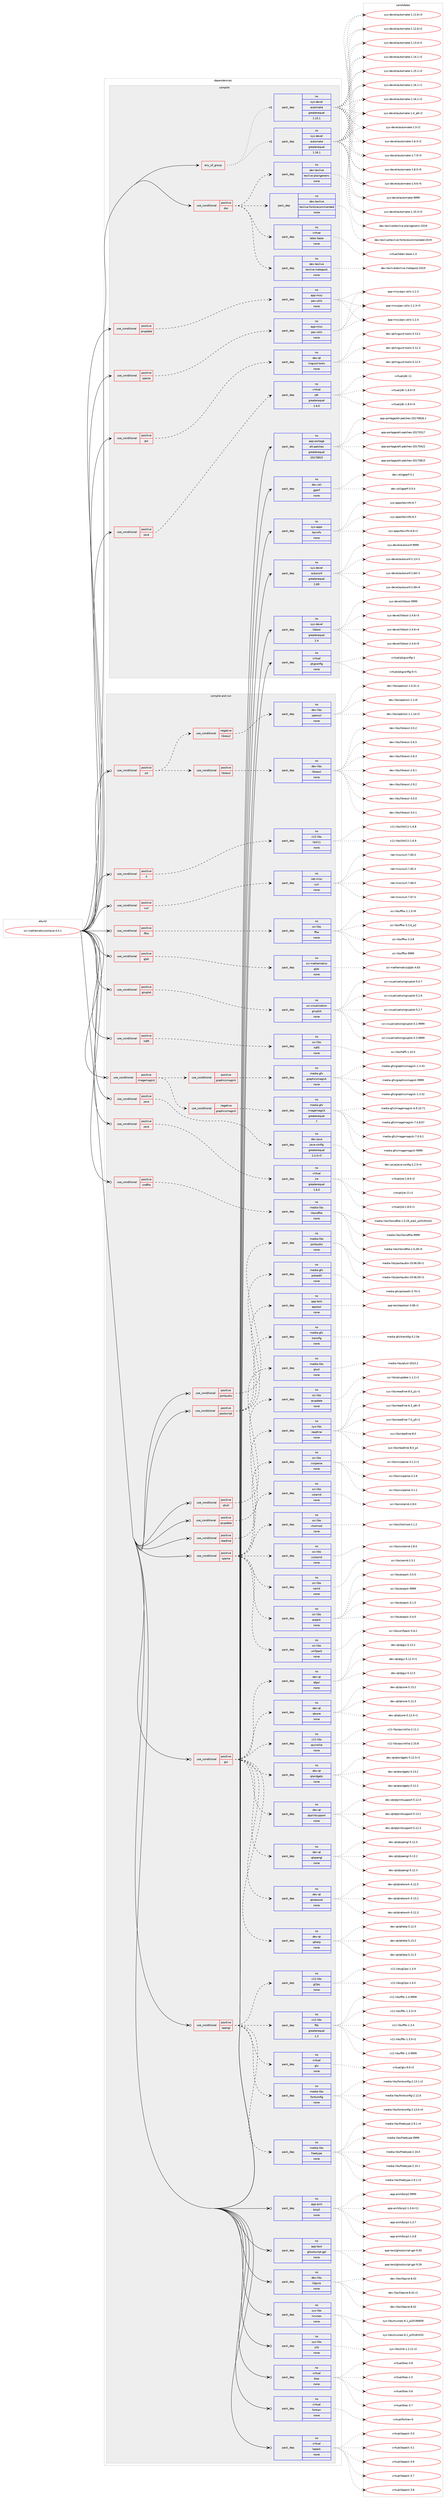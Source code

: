 digraph prolog {

# *************
# Graph options
# *************

newrank=true;
concentrate=true;
compound=true;
graph [rankdir=LR,fontname=Helvetica,fontsize=10,ranksep=1.5];#, ranksep=2.5, nodesep=0.2];
edge  [arrowhead=vee];
node  [fontname=Helvetica,fontsize=10];

# **********
# The ebuild
# **********

subgraph cluster_leftcol {
color=gray;
rank=same;
label=<<i>ebuild</i>>;
id [label="sci-mathematics/octave-4.4.1", color=red, width=4, href="../sci-mathematics/octave-4.4.1.svg"];
}

# ****************
# The dependencies
# ****************

subgraph cluster_midcol {
color=gray;
label=<<i>dependencies</i>>;
subgraph cluster_compile {
fillcolor="#eeeeee";
style=filled;
label=<<i>compile</i>>;
subgraph any14724 {
dependency861855 [label=<<TABLE BORDER="0" CELLBORDER="1" CELLSPACING="0" CELLPADDING="4"><TR><TD CELLPADDING="10">any_of_group</TD></TR></TABLE>>, shape=none, color=red];subgraph pack637361 {
dependency861856 [label=<<TABLE BORDER="0" CELLBORDER="1" CELLSPACING="0" CELLPADDING="4" WIDTH="220"><TR><TD ROWSPAN="6" CELLPADDING="30">pack_dep</TD></TR><TR><TD WIDTH="110">no</TD></TR><TR><TD>sys-devel</TD></TR><TR><TD>automake</TD></TR><TR><TD>greaterequal</TD></TR><TR><TD>1.16.1</TD></TR></TABLE>>, shape=none, color=blue];
}
dependency861855:e -> dependency861856:w [weight=20,style="dotted",arrowhead="oinv"];
subgraph pack637362 {
dependency861857 [label=<<TABLE BORDER="0" CELLBORDER="1" CELLSPACING="0" CELLPADDING="4" WIDTH="220"><TR><TD ROWSPAN="6" CELLPADDING="30">pack_dep</TD></TR><TR><TD WIDTH="110">no</TD></TR><TR><TD>sys-devel</TD></TR><TR><TD>automake</TD></TR><TR><TD>greaterequal</TD></TR><TR><TD>1.15.1</TD></TR></TABLE>>, shape=none, color=blue];
}
dependency861855:e -> dependency861857:w [weight=20,style="dotted",arrowhead="oinv"];
}
id:e -> dependency861855:w [weight=20,style="solid",arrowhead="vee"];
subgraph cond209258 {
dependency861858 [label=<<TABLE BORDER="0" CELLBORDER="1" CELLSPACING="0" CELLPADDING="4"><TR><TD ROWSPAN="3" CELLPADDING="10">use_conditional</TD></TR><TR><TD>positive</TD></TR><TR><TD>doc</TD></TR></TABLE>>, shape=none, color=red];
subgraph pack637363 {
dependency861859 [label=<<TABLE BORDER="0" CELLBORDER="1" CELLSPACING="0" CELLPADDING="4" WIDTH="220"><TR><TD ROWSPAN="6" CELLPADDING="30">pack_dep</TD></TR><TR><TD WIDTH="110">no</TD></TR><TR><TD>dev-texlive</TD></TR><TR><TD>texlive-fontsrecommended</TD></TR><TR><TD>none</TD></TR><TR><TD></TD></TR></TABLE>>, shape=none, color=blue];
}
dependency861858:e -> dependency861859:w [weight=20,style="dashed",arrowhead="vee"];
subgraph pack637364 {
dependency861860 [label=<<TABLE BORDER="0" CELLBORDER="1" CELLSPACING="0" CELLPADDING="4" WIDTH="220"><TR><TD ROWSPAN="6" CELLPADDING="30">pack_dep</TD></TR><TR><TD WIDTH="110">no</TD></TR><TR><TD>dev-texlive</TD></TR><TR><TD>texlive-plaingeneric</TD></TR><TR><TD>none</TD></TR><TR><TD></TD></TR></TABLE>>, shape=none, color=blue];
}
dependency861858:e -> dependency861860:w [weight=20,style="dashed",arrowhead="vee"];
subgraph pack637365 {
dependency861861 [label=<<TABLE BORDER="0" CELLBORDER="1" CELLSPACING="0" CELLPADDING="4" WIDTH="220"><TR><TD ROWSPAN="6" CELLPADDING="30">pack_dep</TD></TR><TR><TD WIDTH="110">no</TD></TR><TR><TD>dev-texlive</TD></TR><TR><TD>texlive-metapost</TD></TR><TR><TD>none</TD></TR><TR><TD></TD></TR></TABLE>>, shape=none, color=blue];
}
dependency861858:e -> dependency861861:w [weight=20,style="dashed",arrowhead="vee"];
subgraph pack637366 {
dependency861862 [label=<<TABLE BORDER="0" CELLBORDER="1" CELLSPACING="0" CELLPADDING="4" WIDTH="220"><TR><TD ROWSPAN="6" CELLPADDING="30">pack_dep</TD></TR><TR><TD WIDTH="110">no</TD></TR><TR><TD>virtual</TD></TR><TR><TD>latex-base</TD></TR><TR><TD>none</TD></TR><TR><TD></TD></TR></TABLE>>, shape=none, color=blue];
}
dependency861858:e -> dependency861862:w [weight=20,style="dashed",arrowhead="vee"];
}
id:e -> dependency861858:w [weight=20,style="solid",arrowhead="vee"];
subgraph cond209259 {
dependency861863 [label=<<TABLE BORDER="0" CELLBORDER="1" CELLSPACING="0" CELLPADDING="4"><TR><TD ROWSPAN="3" CELLPADDING="10">use_conditional</TD></TR><TR><TD>positive</TD></TR><TR><TD>gui</TD></TR></TABLE>>, shape=none, color=red];
subgraph pack637367 {
dependency861864 [label=<<TABLE BORDER="0" CELLBORDER="1" CELLSPACING="0" CELLPADDING="4" WIDTH="220"><TR><TD ROWSPAN="6" CELLPADDING="30">pack_dep</TD></TR><TR><TD WIDTH="110">no</TD></TR><TR><TD>dev-qt</TD></TR><TR><TD>linguist-tools</TD></TR><TR><TD>none</TD></TR><TR><TD></TD></TR></TABLE>>, shape=none, color=blue];
}
dependency861863:e -> dependency861864:w [weight=20,style="dashed",arrowhead="vee"];
}
id:e -> dependency861863:w [weight=20,style="solid",arrowhead="vee"];
subgraph cond209260 {
dependency861865 [label=<<TABLE BORDER="0" CELLBORDER="1" CELLSPACING="0" CELLPADDING="4"><TR><TD ROWSPAN="3" CELLPADDING="10">use_conditional</TD></TR><TR><TD>positive</TD></TR><TR><TD>java</TD></TR></TABLE>>, shape=none, color=red];
subgraph pack637368 {
dependency861866 [label=<<TABLE BORDER="0" CELLBORDER="1" CELLSPACING="0" CELLPADDING="4" WIDTH="220"><TR><TD ROWSPAN="6" CELLPADDING="30">pack_dep</TD></TR><TR><TD WIDTH="110">no</TD></TR><TR><TD>virtual</TD></TR><TR><TD>jdk</TD></TR><TR><TD>greaterequal</TD></TR><TR><TD>1.6.0</TD></TR></TABLE>>, shape=none, color=blue];
}
dependency861865:e -> dependency861866:w [weight=20,style="dashed",arrowhead="vee"];
}
id:e -> dependency861865:w [weight=20,style="solid",arrowhead="vee"];
subgraph cond209261 {
dependency861867 [label=<<TABLE BORDER="0" CELLBORDER="1" CELLSPACING="0" CELLPADDING="4"><TR><TD ROWSPAN="3" CELLPADDING="10">use_conditional</TD></TR><TR><TD>positive</TD></TR><TR><TD>qrupdate</TD></TR></TABLE>>, shape=none, color=red];
subgraph pack637369 {
dependency861868 [label=<<TABLE BORDER="0" CELLBORDER="1" CELLSPACING="0" CELLPADDING="4" WIDTH="220"><TR><TD ROWSPAN="6" CELLPADDING="30">pack_dep</TD></TR><TR><TD WIDTH="110">no</TD></TR><TR><TD>app-misc</TD></TR><TR><TD>pax-utils</TD></TR><TR><TD>none</TD></TR><TR><TD></TD></TR></TABLE>>, shape=none, color=blue];
}
dependency861867:e -> dependency861868:w [weight=20,style="dashed",arrowhead="vee"];
}
id:e -> dependency861867:w [weight=20,style="solid",arrowhead="vee"];
subgraph cond209262 {
dependency861869 [label=<<TABLE BORDER="0" CELLBORDER="1" CELLSPACING="0" CELLPADDING="4"><TR><TD ROWSPAN="3" CELLPADDING="10">use_conditional</TD></TR><TR><TD>positive</TD></TR><TR><TD>sparse</TD></TR></TABLE>>, shape=none, color=red];
subgraph pack637370 {
dependency861870 [label=<<TABLE BORDER="0" CELLBORDER="1" CELLSPACING="0" CELLPADDING="4" WIDTH="220"><TR><TD ROWSPAN="6" CELLPADDING="30">pack_dep</TD></TR><TR><TD WIDTH="110">no</TD></TR><TR><TD>app-misc</TD></TR><TR><TD>pax-utils</TD></TR><TR><TD>none</TD></TR><TR><TD></TD></TR></TABLE>>, shape=none, color=blue];
}
dependency861869:e -> dependency861870:w [weight=20,style="dashed",arrowhead="vee"];
}
id:e -> dependency861869:w [weight=20,style="solid",arrowhead="vee"];
subgraph pack637371 {
dependency861871 [label=<<TABLE BORDER="0" CELLBORDER="1" CELLSPACING="0" CELLPADDING="4" WIDTH="220"><TR><TD ROWSPAN="6" CELLPADDING="30">pack_dep</TD></TR><TR><TD WIDTH="110">no</TD></TR><TR><TD>app-portage</TD></TR><TR><TD>elt-patches</TD></TR><TR><TD>greaterequal</TD></TR><TR><TD>20170815</TD></TR></TABLE>>, shape=none, color=blue];
}
id:e -> dependency861871:w [weight=20,style="solid",arrowhead="vee"];
subgraph pack637372 {
dependency861872 [label=<<TABLE BORDER="0" CELLBORDER="1" CELLSPACING="0" CELLPADDING="4" WIDTH="220"><TR><TD ROWSPAN="6" CELLPADDING="30">pack_dep</TD></TR><TR><TD WIDTH="110">no</TD></TR><TR><TD>dev-util</TD></TR><TR><TD>gperf</TD></TR><TR><TD>none</TD></TR><TR><TD></TD></TR></TABLE>>, shape=none, color=blue];
}
id:e -> dependency861872:w [weight=20,style="solid",arrowhead="vee"];
subgraph pack637373 {
dependency861873 [label=<<TABLE BORDER="0" CELLBORDER="1" CELLSPACING="0" CELLPADDING="4" WIDTH="220"><TR><TD ROWSPAN="6" CELLPADDING="30">pack_dep</TD></TR><TR><TD WIDTH="110">no</TD></TR><TR><TD>sys-apps</TD></TR><TR><TD>texinfo</TD></TR><TR><TD>none</TD></TR><TR><TD></TD></TR></TABLE>>, shape=none, color=blue];
}
id:e -> dependency861873:w [weight=20,style="solid",arrowhead="vee"];
subgraph pack637374 {
dependency861874 [label=<<TABLE BORDER="0" CELLBORDER="1" CELLSPACING="0" CELLPADDING="4" WIDTH="220"><TR><TD ROWSPAN="6" CELLPADDING="30">pack_dep</TD></TR><TR><TD WIDTH="110">no</TD></TR><TR><TD>sys-devel</TD></TR><TR><TD>autoconf</TD></TR><TR><TD>greaterequal</TD></TR><TR><TD>2.69</TD></TR></TABLE>>, shape=none, color=blue];
}
id:e -> dependency861874:w [weight=20,style="solid",arrowhead="vee"];
subgraph pack637375 {
dependency861875 [label=<<TABLE BORDER="0" CELLBORDER="1" CELLSPACING="0" CELLPADDING="4" WIDTH="220"><TR><TD ROWSPAN="6" CELLPADDING="30">pack_dep</TD></TR><TR><TD WIDTH="110">no</TD></TR><TR><TD>sys-devel</TD></TR><TR><TD>libtool</TD></TR><TR><TD>greaterequal</TD></TR><TR><TD>2.4</TD></TR></TABLE>>, shape=none, color=blue];
}
id:e -> dependency861875:w [weight=20,style="solid",arrowhead="vee"];
subgraph pack637376 {
dependency861876 [label=<<TABLE BORDER="0" CELLBORDER="1" CELLSPACING="0" CELLPADDING="4" WIDTH="220"><TR><TD ROWSPAN="6" CELLPADDING="30">pack_dep</TD></TR><TR><TD WIDTH="110">no</TD></TR><TR><TD>virtual</TD></TR><TR><TD>pkgconfig</TD></TR><TR><TD>none</TD></TR><TR><TD></TD></TR></TABLE>>, shape=none, color=blue];
}
id:e -> dependency861876:w [weight=20,style="solid",arrowhead="vee"];
}
subgraph cluster_compileandrun {
fillcolor="#eeeeee";
style=filled;
label=<<i>compile and run</i>>;
subgraph cond209263 {
dependency861877 [label=<<TABLE BORDER="0" CELLBORDER="1" CELLSPACING="0" CELLPADDING="4"><TR><TD ROWSPAN="3" CELLPADDING="10">use_conditional</TD></TR><TR><TD>positive</TD></TR><TR><TD>X</TD></TR></TABLE>>, shape=none, color=red];
subgraph pack637377 {
dependency861878 [label=<<TABLE BORDER="0" CELLBORDER="1" CELLSPACING="0" CELLPADDING="4" WIDTH="220"><TR><TD ROWSPAN="6" CELLPADDING="30">pack_dep</TD></TR><TR><TD WIDTH="110">no</TD></TR><TR><TD>x11-libs</TD></TR><TR><TD>libX11</TD></TR><TR><TD>none</TD></TR><TR><TD></TD></TR></TABLE>>, shape=none, color=blue];
}
dependency861877:e -> dependency861878:w [weight=20,style="dashed",arrowhead="vee"];
}
id:e -> dependency861877:w [weight=20,style="solid",arrowhead="odotvee"];
subgraph cond209264 {
dependency861879 [label=<<TABLE BORDER="0" CELLBORDER="1" CELLSPACING="0" CELLPADDING="4"><TR><TD ROWSPAN="3" CELLPADDING="10">use_conditional</TD></TR><TR><TD>positive</TD></TR><TR><TD>curl</TD></TR></TABLE>>, shape=none, color=red];
subgraph pack637378 {
dependency861880 [label=<<TABLE BORDER="0" CELLBORDER="1" CELLSPACING="0" CELLPADDING="4" WIDTH="220"><TR><TD ROWSPAN="6" CELLPADDING="30">pack_dep</TD></TR><TR><TD WIDTH="110">no</TD></TR><TR><TD>net-misc</TD></TR><TR><TD>curl</TD></TR><TR><TD>none</TD></TR><TR><TD></TD></TR></TABLE>>, shape=none, color=blue];
}
dependency861879:e -> dependency861880:w [weight=20,style="dashed",arrowhead="vee"];
}
id:e -> dependency861879:w [weight=20,style="solid",arrowhead="odotvee"];
subgraph cond209265 {
dependency861881 [label=<<TABLE BORDER="0" CELLBORDER="1" CELLSPACING="0" CELLPADDING="4"><TR><TD ROWSPAN="3" CELLPADDING="10">use_conditional</TD></TR><TR><TD>positive</TD></TR><TR><TD>fftw</TD></TR></TABLE>>, shape=none, color=red];
subgraph pack637379 {
dependency861882 [label=<<TABLE BORDER="0" CELLBORDER="1" CELLSPACING="0" CELLPADDING="4" WIDTH="220"><TR><TD ROWSPAN="6" CELLPADDING="30">pack_dep</TD></TR><TR><TD WIDTH="110">no</TD></TR><TR><TD>sci-libs</TD></TR><TR><TD>fftw</TD></TR><TR><TD>none</TD></TR><TR><TD></TD></TR></TABLE>>, shape=none, color=blue];
}
dependency861881:e -> dependency861882:w [weight=20,style="dashed",arrowhead="vee"];
}
id:e -> dependency861881:w [weight=20,style="solid",arrowhead="odotvee"];
subgraph cond209266 {
dependency861883 [label=<<TABLE BORDER="0" CELLBORDER="1" CELLSPACING="0" CELLPADDING="4"><TR><TD ROWSPAN="3" CELLPADDING="10">use_conditional</TD></TR><TR><TD>positive</TD></TR><TR><TD>glpk</TD></TR></TABLE>>, shape=none, color=red];
subgraph pack637380 {
dependency861884 [label=<<TABLE BORDER="0" CELLBORDER="1" CELLSPACING="0" CELLPADDING="4" WIDTH="220"><TR><TD ROWSPAN="6" CELLPADDING="30">pack_dep</TD></TR><TR><TD WIDTH="110">no</TD></TR><TR><TD>sci-mathematics</TD></TR><TR><TD>glpk</TD></TR><TR><TD>none</TD></TR><TR><TD></TD></TR></TABLE>>, shape=none, color=blue];
}
dependency861883:e -> dependency861884:w [weight=20,style="dashed",arrowhead="vee"];
}
id:e -> dependency861883:w [weight=20,style="solid",arrowhead="odotvee"];
subgraph cond209267 {
dependency861885 [label=<<TABLE BORDER="0" CELLBORDER="1" CELLSPACING="0" CELLPADDING="4"><TR><TD ROWSPAN="3" CELLPADDING="10">use_conditional</TD></TR><TR><TD>positive</TD></TR><TR><TD>gnuplot</TD></TR></TABLE>>, shape=none, color=red];
subgraph pack637381 {
dependency861886 [label=<<TABLE BORDER="0" CELLBORDER="1" CELLSPACING="0" CELLPADDING="4" WIDTH="220"><TR><TD ROWSPAN="6" CELLPADDING="30">pack_dep</TD></TR><TR><TD WIDTH="110">no</TD></TR><TR><TD>sci-visualization</TD></TR><TR><TD>gnuplot</TD></TR><TR><TD>none</TD></TR><TR><TD></TD></TR></TABLE>>, shape=none, color=blue];
}
dependency861885:e -> dependency861886:w [weight=20,style="dashed",arrowhead="vee"];
}
id:e -> dependency861885:w [weight=20,style="solid",arrowhead="odotvee"];
subgraph cond209268 {
dependency861887 [label=<<TABLE BORDER="0" CELLBORDER="1" CELLSPACING="0" CELLPADDING="4"><TR><TD ROWSPAN="3" CELLPADDING="10">use_conditional</TD></TR><TR><TD>positive</TD></TR><TR><TD>gui</TD></TR></TABLE>>, shape=none, color=red];
subgraph pack637382 {
dependency861888 [label=<<TABLE BORDER="0" CELLBORDER="1" CELLSPACING="0" CELLPADDING="4" WIDTH="220"><TR><TD ROWSPAN="6" CELLPADDING="30">pack_dep</TD></TR><TR><TD WIDTH="110">no</TD></TR><TR><TD>dev-qt</TD></TR><TR><TD>qtcore</TD></TR><TR><TD>none</TD></TR><TR><TD></TD></TR></TABLE>>, shape=none, color=blue];
}
dependency861887:e -> dependency861888:w [weight=20,style="dashed",arrowhead="vee"];
subgraph pack637383 {
dependency861889 [label=<<TABLE BORDER="0" CELLBORDER="1" CELLSPACING="0" CELLPADDING="4" WIDTH="220"><TR><TD ROWSPAN="6" CELLPADDING="30">pack_dep</TD></TR><TR><TD WIDTH="110">no</TD></TR><TR><TD>dev-qt</TD></TR><TR><TD>qtgui</TD></TR><TR><TD>none</TD></TR><TR><TD></TD></TR></TABLE>>, shape=none, color=blue];
}
dependency861887:e -> dependency861889:w [weight=20,style="dashed",arrowhead="vee"];
subgraph pack637384 {
dependency861890 [label=<<TABLE BORDER="0" CELLBORDER="1" CELLSPACING="0" CELLPADDING="4" WIDTH="220"><TR><TD ROWSPAN="6" CELLPADDING="30">pack_dep</TD></TR><TR><TD WIDTH="110">no</TD></TR><TR><TD>dev-qt</TD></TR><TR><TD>qthelp</TD></TR><TR><TD>none</TD></TR><TR><TD></TD></TR></TABLE>>, shape=none, color=blue];
}
dependency861887:e -> dependency861890:w [weight=20,style="dashed",arrowhead="vee"];
subgraph pack637385 {
dependency861891 [label=<<TABLE BORDER="0" CELLBORDER="1" CELLSPACING="0" CELLPADDING="4" WIDTH="220"><TR><TD ROWSPAN="6" CELLPADDING="30">pack_dep</TD></TR><TR><TD WIDTH="110">no</TD></TR><TR><TD>dev-qt</TD></TR><TR><TD>qtnetwork</TD></TR><TR><TD>none</TD></TR><TR><TD></TD></TR></TABLE>>, shape=none, color=blue];
}
dependency861887:e -> dependency861891:w [weight=20,style="dashed",arrowhead="vee"];
subgraph pack637386 {
dependency861892 [label=<<TABLE BORDER="0" CELLBORDER="1" CELLSPACING="0" CELLPADDING="4" WIDTH="220"><TR><TD ROWSPAN="6" CELLPADDING="30">pack_dep</TD></TR><TR><TD WIDTH="110">no</TD></TR><TR><TD>dev-qt</TD></TR><TR><TD>qtopengl</TD></TR><TR><TD>none</TD></TR><TR><TD></TD></TR></TABLE>>, shape=none, color=blue];
}
dependency861887:e -> dependency861892:w [weight=20,style="dashed",arrowhead="vee"];
subgraph pack637387 {
dependency861893 [label=<<TABLE BORDER="0" CELLBORDER="1" CELLSPACING="0" CELLPADDING="4" WIDTH="220"><TR><TD ROWSPAN="6" CELLPADDING="30">pack_dep</TD></TR><TR><TD WIDTH="110">no</TD></TR><TR><TD>dev-qt</TD></TR><TR><TD>qtprintsupport</TD></TR><TR><TD>none</TD></TR><TR><TD></TD></TR></TABLE>>, shape=none, color=blue];
}
dependency861887:e -> dependency861893:w [weight=20,style="dashed",arrowhead="vee"];
subgraph pack637388 {
dependency861894 [label=<<TABLE BORDER="0" CELLBORDER="1" CELLSPACING="0" CELLPADDING="4" WIDTH="220"><TR><TD ROWSPAN="6" CELLPADDING="30">pack_dep</TD></TR><TR><TD WIDTH="110">no</TD></TR><TR><TD>dev-qt</TD></TR><TR><TD>qtwidgets</TD></TR><TR><TD>none</TD></TR><TR><TD></TD></TR></TABLE>>, shape=none, color=blue];
}
dependency861887:e -> dependency861894:w [weight=20,style="dashed",arrowhead="vee"];
subgraph pack637389 {
dependency861895 [label=<<TABLE BORDER="0" CELLBORDER="1" CELLSPACING="0" CELLPADDING="4" WIDTH="220"><TR><TD ROWSPAN="6" CELLPADDING="30">pack_dep</TD></TR><TR><TD WIDTH="110">no</TD></TR><TR><TD>x11-libs</TD></TR><TR><TD>qscintilla</TD></TR><TR><TD>none</TD></TR><TR><TD></TD></TR></TABLE>>, shape=none, color=blue];
}
dependency861887:e -> dependency861895:w [weight=20,style="dashed",arrowhead="vee"];
}
id:e -> dependency861887:w [weight=20,style="solid",arrowhead="odotvee"];
subgraph cond209269 {
dependency861896 [label=<<TABLE BORDER="0" CELLBORDER="1" CELLSPACING="0" CELLPADDING="4"><TR><TD ROWSPAN="3" CELLPADDING="10">use_conditional</TD></TR><TR><TD>positive</TD></TR><TR><TD>hdf5</TD></TR></TABLE>>, shape=none, color=red];
subgraph pack637390 {
dependency861897 [label=<<TABLE BORDER="0" CELLBORDER="1" CELLSPACING="0" CELLPADDING="4" WIDTH="220"><TR><TD ROWSPAN="6" CELLPADDING="30">pack_dep</TD></TR><TR><TD WIDTH="110">no</TD></TR><TR><TD>sci-libs</TD></TR><TR><TD>hdf5</TD></TR><TR><TD>none</TD></TR><TR><TD></TD></TR></TABLE>>, shape=none, color=blue];
}
dependency861896:e -> dependency861897:w [weight=20,style="dashed",arrowhead="vee"];
}
id:e -> dependency861896:w [weight=20,style="solid",arrowhead="odotvee"];
subgraph cond209270 {
dependency861898 [label=<<TABLE BORDER="0" CELLBORDER="1" CELLSPACING="0" CELLPADDING="4"><TR><TD ROWSPAN="3" CELLPADDING="10">use_conditional</TD></TR><TR><TD>positive</TD></TR><TR><TD>imagemagick</TD></TR></TABLE>>, shape=none, color=red];
subgraph cond209271 {
dependency861899 [label=<<TABLE BORDER="0" CELLBORDER="1" CELLSPACING="0" CELLPADDING="4"><TR><TD ROWSPAN="3" CELLPADDING="10">use_conditional</TD></TR><TR><TD>negative</TD></TR><TR><TD>graphicsmagick</TD></TR></TABLE>>, shape=none, color=red];
subgraph pack637391 {
dependency861900 [label=<<TABLE BORDER="0" CELLBORDER="1" CELLSPACING="0" CELLPADDING="4" WIDTH="220"><TR><TD ROWSPAN="6" CELLPADDING="30">pack_dep</TD></TR><TR><TD WIDTH="110">no</TD></TR><TR><TD>media-gfx</TD></TR><TR><TD>imagemagick</TD></TR><TR><TD>greaterequal</TD></TR><TR><TD>7</TD></TR></TABLE>>, shape=none, color=blue];
}
dependency861899:e -> dependency861900:w [weight=20,style="dashed",arrowhead="vee"];
}
dependency861898:e -> dependency861899:w [weight=20,style="dashed",arrowhead="vee"];
subgraph cond209272 {
dependency861901 [label=<<TABLE BORDER="0" CELLBORDER="1" CELLSPACING="0" CELLPADDING="4"><TR><TD ROWSPAN="3" CELLPADDING="10">use_conditional</TD></TR><TR><TD>positive</TD></TR><TR><TD>graphicsmagick</TD></TR></TABLE>>, shape=none, color=red];
subgraph pack637392 {
dependency861902 [label=<<TABLE BORDER="0" CELLBORDER="1" CELLSPACING="0" CELLPADDING="4" WIDTH="220"><TR><TD ROWSPAN="6" CELLPADDING="30">pack_dep</TD></TR><TR><TD WIDTH="110">no</TD></TR><TR><TD>media-gfx</TD></TR><TR><TD>graphicsmagick</TD></TR><TR><TD>none</TD></TR><TR><TD></TD></TR></TABLE>>, shape=none, color=blue];
}
dependency861901:e -> dependency861902:w [weight=20,style="dashed",arrowhead="vee"];
}
dependency861898:e -> dependency861901:w [weight=20,style="dashed",arrowhead="vee"];
}
id:e -> dependency861898:w [weight=20,style="solid",arrowhead="odotvee"];
subgraph cond209273 {
dependency861903 [label=<<TABLE BORDER="0" CELLBORDER="1" CELLSPACING="0" CELLPADDING="4"><TR><TD ROWSPAN="3" CELLPADDING="10">use_conditional</TD></TR><TR><TD>positive</TD></TR><TR><TD>java</TD></TR></TABLE>>, shape=none, color=red];
subgraph pack637393 {
dependency861904 [label=<<TABLE BORDER="0" CELLBORDER="1" CELLSPACING="0" CELLPADDING="4" WIDTH="220"><TR><TD ROWSPAN="6" CELLPADDING="30">pack_dep</TD></TR><TR><TD WIDTH="110">no</TD></TR><TR><TD>dev-java</TD></TR><TR><TD>java-config</TD></TR><TR><TD>greaterequal</TD></TR><TR><TD>2.2.0-r3</TD></TR></TABLE>>, shape=none, color=blue];
}
dependency861903:e -> dependency861904:w [weight=20,style="dashed",arrowhead="vee"];
}
id:e -> dependency861903:w [weight=20,style="solid",arrowhead="odotvee"];
subgraph cond209274 {
dependency861905 [label=<<TABLE BORDER="0" CELLBORDER="1" CELLSPACING="0" CELLPADDING="4"><TR><TD ROWSPAN="3" CELLPADDING="10">use_conditional</TD></TR><TR><TD>positive</TD></TR><TR><TD>java</TD></TR></TABLE>>, shape=none, color=red];
subgraph pack637394 {
dependency861906 [label=<<TABLE BORDER="0" CELLBORDER="1" CELLSPACING="0" CELLPADDING="4" WIDTH="220"><TR><TD ROWSPAN="6" CELLPADDING="30">pack_dep</TD></TR><TR><TD WIDTH="110">no</TD></TR><TR><TD>virtual</TD></TR><TR><TD>jre</TD></TR><TR><TD>greaterequal</TD></TR><TR><TD>1.6.0</TD></TR></TABLE>>, shape=none, color=blue];
}
dependency861905:e -> dependency861906:w [weight=20,style="dashed",arrowhead="vee"];
}
id:e -> dependency861905:w [weight=20,style="solid",arrowhead="odotvee"];
subgraph cond209275 {
dependency861907 [label=<<TABLE BORDER="0" CELLBORDER="1" CELLSPACING="0" CELLPADDING="4"><TR><TD ROWSPAN="3" CELLPADDING="10">use_conditional</TD></TR><TR><TD>positive</TD></TR><TR><TD>opengl</TD></TR></TABLE>>, shape=none, color=red];
subgraph pack637395 {
dependency861908 [label=<<TABLE BORDER="0" CELLBORDER="1" CELLSPACING="0" CELLPADDING="4" WIDTH="220"><TR><TD ROWSPAN="6" CELLPADDING="30">pack_dep</TD></TR><TR><TD WIDTH="110">no</TD></TR><TR><TD>media-libs</TD></TR><TR><TD>freetype</TD></TR><TR><TD>none</TD></TR><TR><TD></TD></TR></TABLE>>, shape=none, color=blue];
}
dependency861907:e -> dependency861908:w [weight=20,style="dashed",arrowhead="vee"];
subgraph pack637396 {
dependency861909 [label=<<TABLE BORDER="0" CELLBORDER="1" CELLSPACING="0" CELLPADDING="4" WIDTH="220"><TR><TD ROWSPAN="6" CELLPADDING="30">pack_dep</TD></TR><TR><TD WIDTH="110">no</TD></TR><TR><TD>media-libs</TD></TR><TR><TD>fontconfig</TD></TR><TR><TD>none</TD></TR><TR><TD></TD></TR></TABLE>>, shape=none, color=blue];
}
dependency861907:e -> dependency861909:w [weight=20,style="dashed",arrowhead="vee"];
subgraph pack637397 {
dependency861910 [label=<<TABLE BORDER="0" CELLBORDER="1" CELLSPACING="0" CELLPADDING="4" WIDTH="220"><TR><TD ROWSPAN="6" CELLPADDING="30">pack_dep</TD></TR><TR><TD WIDTH="110">no</TD></TR><TR><TD>virtual</TD></TR><TR><TD>glu</TD></TR><TR><TD>none</TD></TR><TR><TD></TD></TR></TABLE>>, shape=none, color=blue];
}
dependency861907:e -> dependency861910:w [weight=20,style="dashed",arrowhead="vee"];
subgraph pack637398 {
dependency861911 [label=<<TABLE BORDER="0" CELLBORDER="1" CELLSPACING="0" CELLPADDING="4" WIDTH="220"><TR><TD ROWSPAN="6" CELLPADDING="30">pack_dep</TD></TR><TR><TD WIDTH="110">no</TD></TR><TR><TD>x11-libs</TD></TR><TR><TD>fltk</TD></TR><TR><TD>greaterequal</TD></TR><TR><TD>1.3</TD></TR></TABLE>>, shape=none, color=blue];
}
dependency861907:e -> dependency861911:w [weight=20,style="dashed",arrowhead="vee"];
subgraph pack637399 {
dependency861912 [label=<<TABLE BORDER="0" CELLBORDER="1" CELLSPACING="0" CELLPADDING="4" WIDTH="220"><TR><TD ROWSPAN="6" CELLPADDING="30">pack_dep</TD></TR><TR><TD WIDTH="110">no</TD></TR><TR><TD>x11-libs</TD></TR><TR><TD>gl2ps</TD></TR><TR><TD>none</TD></TR><TR><TD></TD></TR></TABLE>>, shape=none, color=blue];
}
dependency861907:e -> dependency861912:w [weight=20,style="dashed",arrowhead="vee"];
}
id:e -> dependency861907:w [weight=20,style="solid",arrowhead="odotvee"];
subgraph cond209276 {
dependency861913 [label=<<TABLE BORDER="0" CELLBORDER="1" CELLSPACING="0" CELLPADDING="4"><TR><TD ROWSPAN="3" CELLPADDING="10">use_conditional</TD></TR><TR><TD>positive</TD></TR><TR><TD>portaudio</TD></TR></TABLE>>, shape=none, color=red];
subgraph pack637400 {
dependency861914 [label=<<TABLE BORDER="0" CELLBORDER="1" CELLSPACING="0" CELLPADDING="4" WIDTH="220"><TR><TD ROWSPAN="6" CELLPADDING="30">pack_dep</TD></TR><TR><TD WIDTH="110">no</TD></TR><TR><TD>media-libs</TD></TR><TR><TD>portaudio</TD></TR><TR><TD>none</TD></TR><TR><TD></TD></TR></TABLE>>, shape=none, color=blue];
}
dependency861913:e -> dependency861914:w [weight=20,style="dashed",arrowhead="vee"];
}
id:e -> dependency861913:w [weight=20,style="solid",arrowhead="odotvee"];
subgraph cond209277 {
dependency861915 [label=<<TABLE BORDER="0" CELLBORDER="1" CELLSPACING="0" CELLPADDING="4"><TR><TD ROWSPAN="3" CELLPADDING="10">use_conditional</TD></TR><TR><TD>positive</TD></TR><TR><TD>postscript</TD></TR></TABLE>>, shape=none, color=red];
subgraph pack637401 {
dependency861916 [label=<<TABLE BORDER="0" CELLBORDER="1" CELLSPACING="0" CELLPADDING="4" WIDTH="220"><TR><TD ROWSPAN="6" CELLPADDING="30">pack_dep</TD></TR><TR><TD WIDTH="110">no</TD></TR><TR><TD>app-text</TD></TR><TR><TD>epstool</TD></TR><TR><TD>none</TD></TR><TR><TD></TD></TR></TABLE>>, shape=none, color=blue];
}
dependency861915:e -> dependency861916:w [weight=20,style="dashed",arrowhead="vee"];
subgraph pack637402 {
dependency861917 [label=<<TABLE BORDER="0" CELLBORDER="1" CELLSPACING="0" CELLPADDING="4" WIDTH="220"><TR><TD ROWSPAN="6" CELLPADDING="30">pack_dep</TD></TR><TR><TD WIDTH="110">no</TD></TR><TR><TD>media-gfx</TD></TR><TR><TD>pstoedit</TD></TR><TR><TD>none</TD></TR><TR><TD></TD></TR></TABLE>>, shape=none, color=blue];
}
dependency861915:e -> dependency861917:w [weight=20,style="dashed",arrowhead="vee"];
subgraph pack637403 {
dependency861918 [label=<<TABLE BORDER="0" CELLBORDER="1" CELLSPACING="0" CELLPADDING="4" WIDTH="220"><TR><TD ROWSPAN="6" CELLPADDING="30">pack_dep</TD></TR><TR><TD WIDTH="110">no</TD></TR><TR><TD>media-gfx</TD></TR><TR><TD>transfig</TD></TR><TR><TD>none</TD></TR><TR><TD></TD></TR></TABLE>>, shape=none, color=blue];
}
dependency861915:e -> dependency861918:w [weight=20,style="dashed",arrowhead="vee"];
}
id:e -> dependency861915:w [weight=20,style="solid",arrowhead="odotvee"];
subgraph cond209278 {
dependency861919 [label=<<TABLE BORDER="0" CELLBORDER="1" CELLSPACING="0" CELLPADDING="4"><TR><TD ROWSPAN="3" CELLPADDING="10">use_conditional</TD></TR><TR><TD>positive</TD></TR><TR><TD>qhull</TD></TR></TABLE>>, shape=none, color=red];
subgraph pack637404 {
dependency861920 [label=<<TABLE BORDER="0" CELLBORDER="1" CELLSPACING="0" CELLPADDING="4" WIDTH="220"><TR><TD ROWSPAN="6" CELLPADDING="30">pack_dep</TD></TR><TR><TD WIDTH="110">no</TD></TR><TR><TD>media-libs</TD></TR><TR><TD>qhull</TD></TR><TR><TD>none</TD></TR><TR><TD></TD></TR></TABLE>>, shape=none, color=blue];
}
dependency861919:e -> dependency861920:w [weight=20,style="dashed",arrowhead="vee"];
}
id:e -> dependency861919:w [weight=20,style="solid",arrowhead="odotvee"];
subgraph cond209279 {
dependency861921 [label=<<TABLE BORDER="0" CELLBORDER="1" CELLSPACING="0" CELLPADDING="4"><TR><TD ROWSPAN="3" CELLPADDING="10">use_conditional</TD></TR><TR><TD>positive</TD></TR><TR><TD>qrupdate</TD></TR></TABLE>>, shape=none, color=red];
subgraph pack637405 {
dependency861922 [label=<<TABLE BORDER="0" CELLBORDER="1" CELLSPACING="0" CELLPADDING="4" WIDTH="220"><TR><TD ROWSPAN="6" CELLPADDING="30">pack_dep</TD></TR><TR><TD WIDTH="110">no</TD></TR><TR><TD>sci-libs</TD></TR><TR><TD>qrupdate</TD></TR><TR><TD>none</TD></TR><TR><TD></TD></TR></TABLE>>, shape=none, color=blue];
}
dependency861921:e -> dependency861922:w [weight=20,style="dashed",arrowhead="vee"];
}
id:e -> dependency861921:w [weight=20,style="solid",arrowhead="odotvee"];
subgraph cond209280 {
dependency861923 [label=<<TABLE BORDER="0" CELLBORDER="1" CELLSPACING="0" CELLPADDING="4"><TR><TD ROWSPAN="3" CELLPADDING="10">use_conditional</TD></TR><TR><TD>positive</TD></TR><TR><TD>readline</TD></TR></TABLE>>, shape=none, color=red];
subgraph pack637406 {
dependency861924 [label=<<TABLE BORDER="0" CELLBORDER="1" CELLSPACING="0" CELLPADDING="4" WIDTH="220"><TR><TD ROWSPAN="6" CELLPADDING="30">pack_dep</TD></TR><TR><TD WIDTH="110">no</TD></TR><TR><TD>sys-libs</TD></TR><TR><TD>readline</TD></TR><TR><TD>none</TD></TR><TR><TD></TD></TR></TABLE>>, shape=none, color=blue];
}
dependency861923:e -> dependency861924:w [weight=20,style="dashed",arrowhead="vee"];
}
id:e -> dependency861923:w [weight=20,style="solid",arrowhead="odotvee"];
subgraph cond209281 {
dependency861925 [label=<<TABLE BORDER="0" CELLBORDER="1" CELLSPACING="0" CELLPADDING="4"><TR><TD ROWSPAN="3" CELLPADDING="10">use_conditional</TD></TR><TR><TD>positive</TD></TR><TR><TD>sndfile</TD></TR></TABLE>>, shape=none, color=red];
subgraph pack637407 {
dependency861926 [label=<<TABLE BORDER="0" CELLBORDER="1" CELLSPACING="0" CELLPADDING="4" WIDTH="220"><TR><TD ROWSPAN="6" CELLPADDING="30">pack_dep</TD></TR><TR><TD WIDTH="110">no</TD></TR><TR><TD>media-libs</TD></TR><TR><TD>libsndfile</TD></TR><TR><TD>none</TD></TR><TR><TD></TD></TR></TABLE>>, shape=none, color=blue];
}
dependency861925:e -> dependency861926:w [weight=20,style="dashed",arrowhead="vee"];
}
id:e -> dependency861925:w [weight=20,style="solid",arrowhead="odotvee"];
subgraph cond209282 {
dependency861927 [label=<<TABLE BORDER="0" CELLBORDER="1" CELLSPACING="0" CELLPADDING="4"><TR><TD ROWSPAN="3" CELLPADDING="10">use_conditional</TD></TR><TR><TD>positive</TD></TR><TR><TD>sparse</TD></TR></TABLE>>, shape=none, color=red];
subgraph pack637408 {
dependency861928 [label=<<TABLE BORDER="0" CELLBORDER="1" CELLSPACING="0" CELLPADDING="4" WIDTH="220"><TR><TD ROWSPAN="6" CELLPADDING="30">pack_dep</TD></TR><TR><TD WIDTH="110">no</TD></TR><TR><TD>sci-libs</TD></TR><TR><TD>arpack</TD></TR><TR><TD>none</TD></TR><TR><TD></TD></TR></TABLE>>, shape=none, color=blue];
}
dependency861927:e -> dependency861928:w [weight=20,style="dashed",arrowhead="vee"];
subgraph pack637409 {
dependency861929 [label=<<TABLE BORDER="0" CELLBORDER="1" CELLSPACING="0" CELLPADDING="4" WIDTH="220"><TR><TD ROWSPAN="6" CELLPADDING="30">pack_dep</TD></TR><TR><TD WIDTH="110">no</TD></TR><TR><TD>sci-libs</TD></TR><TR><TD>camd</TD></TR><TR><TD>none</TD></TR><TR><TD></TD></TR></TABLE>>, shape=none, color=blue];
}
dependency861927:e -> dependency861929:w [weight=20,style="dashed",arrowhead="vee"];
subgraph pack637410 {
dependency861930 [label=<<TABLE BORDER="0" CELLBORDER="1" CELLSPACING="0" CELLPADDING="4" WIDTH="220"><TR><TD ROWSPAN="6" CELLPADDING="30">pack_dep</TD></TR><TR><TD WIDTH="110">no</TD></TR><TR><TD>sci-libs</TD></TR><TR><TD>ccolamd</TD></TR><TR><TD>none</TD></TR><TR><TD></TD></TR></TABLE>>, shape=none, color=blue];
}
dependency861927:e -> dependency861930:w [weight=20,style="dashed",arrowhead="vee"];
subgraph pack637411 {
dependency861931 [label=<<TABLE BORDER="0" CELLBORDER="1" CELLSPACING="0" CELLPADDING="4" WIDTH="220"><TR><TD ROWSPAN="6" CELLPADDING="30">pack_dep</TD></TR><TR><TD WIDTH="110">no</TD></TR><TR><TD>sci-libs</TD></TR><TR><TD>cholmod</TD></TR><TR><TD>none</TD></TR><TR><TD></TD></TR></TABLE>>, shape=none, color=blue];
}
dependency861927:e -> dependency861931:w [weight=20,style="dashed",arrowhead="vee"];
subgraph pack637412 {
dependency861932 [label=<<TABLE BORDER="0" CELLBORDER="1" CELLSPACING="0" CELLPADDING="4" WIDTH="220"><TR><TD ROWSPAN="6" CELLPADDING="30">pack_dep</TD></TR><TR><TD WIDTH="110">no</TD></TR><TR><TD>sci-libs</TD></TR><TR><TD>colamd</TD></TR><TR><TD>none</TD></TR><TR><TD></TD></TR></TABLE>>, shape=none, color=blue];
}
dependency861927:e -> dependency861932:w [weight=20,style="dashed",arrowhead="vee"];
subgraph pack637413 {
dependency861933 [label=<<TABLE BORDER="0" CELLBORDER="1" CELLSPACING="0" CELLPADDING="4" WIDTH="220"><TR><TD ROWSPAN="6" CELLPADDING="30">pack_dep</TD></TR><TR><TD WIDTH="110">no</TD></TR><TR><TD>sci-libs</TD></TR><TR><TD>cxsparse</TD></TR><TR><TD>none</TD></TR><TR><TD></TD></TR></TABLE>>, shape=none, color=blue];
}
dependency861927:e -> dependency861933:w [weight=20,style="dashed",arrowhead="vee"];
subgraph pack637414 {
dependency861934 [label=<<TABLE BORDER="0" CELLBORDER="1" CELLSPACING="0" CELLPADDING="4" WIDTH="220"><TR><TD ROWSPAN="6" CELLPADDING="30">pack_dep</TD></TR><TR><TD WIDTH="110">no</TD></TR><TR><TD>sci-libs</TD></TR><TR><TD>umfpack</TD></TR><TR><TD>none</TD></TR><TR><TD></TD></TR></TABLE>>, shape=none, color=blue];
}
dependency861927:e -> dependency861934:w [weight=20,style="dashed",arrowhead="vee"];
}
id:e -> dependency861927:w [weight=20,style="solid",arrowhead="odotvee"];
subgraph cond209283 {
dependency861935 [label=<<TABLE BORDER="0" CELLBORDER="1" CELLSPACING="0" CELLPADDING="4"><TR><TD ROWSPAN="3" CELLPADDING="10">use_conditional</TD></TR><TR><TD>positive</TD></TR><TR><TD>ssl</TD></TR></TABLE>>, shape=none, color=red];
subgraph cond209284 {
dependency861936 [label=<<TABLE BORDER="0" CELLBORDER="1" CELLSPACING="0" CELLPADDING="4"><TR><TD ROWSPAN="3" CELLPADDING="10">use_conditional</TD></TR><TR><TD>negative</TD></TR><TR><TD>libressl</TD></TR></TABLE>>, shape=none, color=red];
subgraph pack637415 {
dependency861937 [label=<<TABLE BORDER="0" CELLBORDER="1" CELLSPACING="0" CELLPADDING="4" WIDTH="220"><TR><TD ROWSPAN="6" CELLPADDING="30">pack_dep</TD></TR><TR><TD WIDTH="110">no</TD></TR><TR><TD>dev-libs</TD></TR><TR><TD>openssl</TD></TR><TR><TD>none</TD></TR><TR><TD></TD></TR></TABLE>>, shape=none, color=blue];
}
dependency861936:e -> dependency861937:w [weight=20,style="dashed",arrowhead="vee"];
}
dependency861935:e -> dependency861936:w [weight=20,style="dashed",arrowhead="vee"];
subgraph cond209285 {
dependency861938 [label=<<TABLE BORDER="0" CELLBORDER="1" CELLSPACING="0" CELLPADDING="4"><TR><TD ROWSPAN="3" CELLPADDING="10">use_conditional</TD></TR><TR><TD>positive</TD></TR><TR><TD>libressl</TD></TR></TABLE>>, shape=none, color=red];
subgraph pack637416 {
dependency861939 [label=<<TABLE BORDER="0" CELLBORDER="1" CELLSPACING="0" CELLPADDING="4" WIDTH="220"><TR><TD ROWSPAN="6" CELLPADDING="30">pack_dep</TD></TR><TR><TD WIDTH="110">no</TD></TR><TR><TD>dev-libs</TD></TR><TR><TD>libressl</TD></TR><TR><TD>none</TD></TR><TR><TD></TD></TR></TABLE>>, shape=none, color=blue];
}
dependency861938:e -> dependency861939:w [weight=20,style="dashed",arrowhead="vee"];
}
dependency861935:e -> dependency861938:w [weight=20,style="dashed",arrowhead="vee"];
}
id:e -> dependency861935:w [weight=20,style="solid",arrowhead="odotvee"];
subgraph pack637417 {
dependency861940 [label=<<TABLE BORDER="0" CELLBORDER="1" CELLSPACING="0" CELLPADDING="4" WIDTH="220"><TR><TD ROWSPAN="6" CELLPADDING="30">pack_dep</TD></TR><TR><TD WIDTH="110">no</TD></TR><TR><TD>app-arch</TD></TR><TR><TD>bzip2</TD></TR><TR><TD>none</TD></TR><TR><TD></TD></TR></TABLE>>, shape=none, color=blue];
}
id:e -> dependency861940:w [weight=20,style="solid",arrowhead="odotvee"];
subgraph pack637418 {
dependency861941 [label=<<TABLE BORDER="0" CELLBORDER="1" CELLSPACING="0" CELLPADDING="4" WIDTH="220"><TR><TD ROWSPAN="6" CELLPADDING="30">pack_dep</TD></TR><TR><TD WIDTH="110">no</TD></TR><TR><TD>app-text</TD></TR><TR><TD>ghostscript-gpl</TD></TR><TR><TD>none</TD></TR><TR><TD></TD></TR></TABLE>>, shape=none, color=blue];
}
id:e -> dependency861941:w [weight=20,style="solid",arrowhead="odotvee"];
subgraph pack637419 {
dependency861942 [label=<<TABLE BORDER="0" CELLBORDER="1" CELLSPACING="0" CELLPADDING="4" WIDTH="220"><TR><TD ROWSPAN="6" CELLPADDING="30">pack_dep</TD></TR><TR><TD WIDTH="110">no</TD></TR><TR><TD>dev-libs</TD></TR><TR><TD>libpcre</TD></TR><TR><TD>none</TD></TR><TR><TD></TD></TR></TABLE>>, shape=none, color=blue];
}
id:e -> dependency861942:w [weight=20,style="solid",arrowhead="odotvee"];
subgraph pack637420 {
dependency861943 [label=<<TABLE BORDER="0" CELLBORDER="1" CELLSPACING="0" CELLPADDING="4" WIDTH="220"><TR><TD ROWSPAN="6" CELLPADDING="30">pack_dep</TD></TR><TR><TD WIDTH="110">no</TD></TR><TR><TD>sys-libs</TD></TR><TR><TD>ncurses</TD></TR><TR><TD>none</TD></TR><TR><TD></TD></TR></TABLE>>, shape=none, color=blue];
}
id:e -> dependency861943:w [weight=20,style="solid",arrowhead="odotvee"];
subgraph pack637421 {
dependency861944 [label=<<TABLE BORDER="0" CELLBORDER="1" CELLSPACING="0" CELLPADDING="4" WIDTH="220"><TR><TD ROWSPAN="6" CELLPADDING="30">pack_dep</TD></TR><TR><TD WIDTH="110">no</TD></TR><TR><TD>sys-libs</TD></TR><TR><TD>zlib</TD></TR><TR><TD>none</TD></TR><TR><TD></TD></TR></TABLE>>, shape=none, color=blue];
}
id:e -> dependency861944:w [weight=20,style="solid",arrowhead="odotvee"];
subgraph pack637422 {
dependency861945 [label=<<TABLE BORDER="0" CELLBORDER="1" CELLSPACING="0" CELLPADDING="4" WIDTH="220"><TR><TD ROWSPAN="6" CELLPADDING="30">pack_dep</TD></TR><TR><TD WIDTH="110">no</TD></TR><TR><TD>virtual</TD></TR><TR><TD>blas</TD></TR><TR><TD>none</TD></TR><TR><TD></TD></TR></TABLE>>, shape=none, color=blue];
}
id:e -> dependency861945:w [weight=20,style="solid",arrowhead="odotvee"];
subgraph pack637423 {
dependency861946 [label=<<TABLE BORDER="0" CELLBORDER="1" CELLSPACING="0" CELLPADDING="4" WIDTH="220"><TR><TD ROWSPAN="6" CELLPADDING="30">pack_dep</TD></TR><TR><TD WIDTH="110">no</TD></TR><TR><TD>virtual</TD></TR><TR><TD>fortran</TD></TR><TR><TD>none</TD></TR><TR><TD></TD></TR></TABLE>>, shape=none, color=blue];
}
id:e -> dependency861946:w [weight=20,style="solid",arrowhead="odotvee"];
subgraph pack637424 {
dependency861947 [label=<<TABLE BORDER="0" CELLBORDER="1" CELLSPACING="0" CELLPADDING="4" WIDTH="220"><TR><TD ROWSPAN="6" CELLPADDING="30">pack_dep</TD></TR><TR><TD WIDTH="110">no</TD></TR><TR><TD>virtual</TD></TR><TR><TD>lapack</TD></TR><TR><TD>none</TD></TR><TR><TD></TD></TR></TABLE>>, shape=none, color=blue];
}
id:e -> dependency861947:w [weight=20,style="solid",arrowhead="odotvee"];
}
subgraph cluster_run {
fillcolor="#eeeeee";
style=filled;
label=<<i>run</i>>;
}
}

# **************
# The candidates
# **************

subgraph cluster_choices {
rank=same;
color=gray;
label=<<i>candidates</i>>;

subgraph choice637361 {
color=black;
nodesep=1;
choice11512111545100101118101108479711711611110997107101454946494846514511451 [label="sys-devel/automake-1.10.3-r3", color=red, width=4,href="../sys-devel/automake-1.10.3-r3.svg"];
choice11512111545100101118101108479711711611110997107101454946494946544511451 [label="sys-devel/automake-1.11.6-r3", color=red, width=4,href="../sys-devel/automake-1.11.6-r3.svg"];
choice11512111545100101118101108479711711611110997107101454946495046544511450 [label="sys-devel/automake-1.12.6-r2", color=red, width=4,href="../sys-devel/automake-1.12.6-r2.svg"];
choice11512111545100101118101108479711711611110997107101454946495146524511450 [label="sys-devel/automake-1.13.4-r2", color=red, width=4,href="../sys-devel/automake-1.13.4-r2.svg"];
choice11512111545100101118101108479711711611110997107101454946495246494511450 [label="sys-devel/automake-1.14.1-r2", color=red, width=4,href="../sys-devel/automake-1.14.1-r2.svg"];
choice11512111545100101118101108479711711611110997107101454946495346494511450 [label="sys-devel/automake-1.15.1-r2", color=red, width=4,href="../sys-devel/automake-1.15.1-r2.svg"];
choice11512111545100101118101108479711711611110997107101454946495446494511449 [label="sys-devel/automake-1.16.1-r1", color=red, width=4,href="../sys-devel/automake-1.16.1-r1.svg"];
choice11512111545100101118101108479711711611110997107101454946495446494511450 [label="sys-devel/automake-1.16.1-r2", color=red, width=4,href="../sys-devel/automake-1.16.1-r2.svg"];
choice115121115451001011181011084797117116111109971071014549465295112544511450 [label="sys-devel/automake-1.4_p6-r2", color=red, width=4,href="../sys-devel/automake-1.4_p6-r2.svg"];
choice11512111545100101118101108479711711611110997107101454946534511450 [label="sys-devel/automake-1.5-r2", color=red, width=4,href="../sys-devel/automake-1.5-r2.svg"];
choice115121115451001011181011084797117116111109971071014549465446514511450 [label="sys-devel/automake-1.6.3-r2", color=red, width=4,href="../sys-devel/automake-1.6.3-r2.svg"];
choice115121115451001011181011084797117116111109971071014549465546574511451 [label="sys-devel/automake-1.7.9-r3", color=red, width=4,href="../sys-devel/automake-1.7.9-r3.svg"];
choice115121115451001011181011084797117116111109971071014549465646534511453 [label="sys-devel/automake-1.8.5-r5", color=red, width=4,href="../sys-devel/automake-1.8.5-r5.svg"];
choice115121115451001011181011084797117116111109971071014549465746544511453 [label="sys-devel/automake-1.9.6-r5", color=red, width=4,href="../sys-devel/automake-1.9.6-r5.svg"];
choice115121115451001011181011084797117116111109971071014557575757 [label="sys-devel/automake-9999", color=red, width=4,href="../sys-devel/automake-9999.svg"];
dependency861856:e -> choice11512111545100101118101108479711711611110997107101454946494846514511451:w [style=dotted,weight="100"];
dependency861856:e -> choice11512111545100101118101108479711711611110997107101454946494946544511451:w [style=dotted,weight="100"];
dependency861856:e -> choice11512111545100101118101108479711711611110997107101454946495046544511450:w [style=dotted,weight="100"];
dependency861856:e -> choice11512111545100101118101108479711711611110997107101454946495146524511450:w [style=dotted,weight="100"];
dependency861856:e -> choice11512111545100101118101108479711711611110997107101454946495246494511450:w [style=dotted,weight="100"];
dependency861856:e -> choice11512111545100101118101108479711711611110997107101454946495346494511450:w [style=dotted,weight="100"];
dependency861856:e -> choice11512111545100101118101108479711711611110997107101454946495446494511449:w [style=dotted,weight="100"];
dependency861856:e -> choice11512111545100101118101108479711711611110997107101454946495446494511450:w [style=dotted,weight="100"];
dependency861856:e -> choice115121115451001011181011084797117116111109971071014549465295112544511450:w [style=dotted,weight="100"];
dependency861856:e -> choice11512111545100101118101108479711711611110997107101454946534511450:w [style=dotted,weight="100"];
dependency861856:e -> choice115121115451001011181011084797117116111109971071014549465446514511450:w [style=dotted,weight="100"];
dependency861856:e -> choice115121115451001011181011084797117116111109971071014549465546574511451:w [style=dotted,weight="100"];
dependency861856:e -> choice115121115451001011181011084797117116111109971071014549465646534511453:w [style=dotted,weight="100"];
dependency861856:e -> choice115121115451001011181011084797117116111109971071014549465746544511453:w [style=dotted,weight="100"];
dependency861856:e -> choice115121115451001011181011084797117116111109971071014557575757:w [style=dotted,weight="100"];
}
subgraph choice637362 {
color=black;
nodesep=1;
choice11512111545100101118101108479711711611110997107101454946494846514511451 [label="sys-devel/automake-1.10.3-r3", color=red, width=4,href="../sys-devel/automake-1.10.3-r3.svg"];
choice11512111545100101118101108479711711611110997107101454946494946544511451 [label="sys-devel/automake-1.11.6-r3", color=red, width=4,href="../sys-devel/automake-1.11.6-r3.svg"];
choice11512111545100101118101108479711711611110997107101454946495046544511450 [label="sys-devel/automake-1.12.6-r2", color=red, width=4,href="../sys-devel/automake-1.12.6-r2.svg"];
choice11512111545100101118101108479711711611110997107101454946495146524511450 [label="sys-devel/automake-1.13.4-r2", color=red, width=4,href="../sys-devel/automake-1.13.4-r2.svg"];
choice11512111545100101118101108479711711611110997107101454946495246494511450 [label="sys-devel/automake-1.14.1-r2", color=red, width=4,href="../sys-devel/automake-1.14.1-r2.svg"];
choice11512111545100101118101108479711711611110997107101454946495346494511450 [label="sys-devel/automake-1.15.1-r2", color=red, width=4,href="../sys-devel/automake-1.15.1-r2.svg"];
choice11512111545100101118101108479711711611110997107101454946495446494511449 [label="sys-devel/automake-1.16.1-r1", color=red, width=4,href="../sys-devel/automake-1.16.1-r1.svg"];
choice11512111545100101118101108479711711611110997107101454946495446494511450 [label="sys-devel/automake-1.16.1-r2", color=red, width=4,href="../sys-devel/automake-1.16.1-r2.svg"];
choice115121115451001011181011084797117116111109971071014549465295112544511450 [label="sys-devel/automake-1.4_p6-r2", color=red, width=4,href="../sys-devel/automake-1.4_p6-r2.svg"];
choice11512111545100101118101108479711711611110997107101454946534511450 [label="sys-devel/automake-1.5-r2", color=red, width=4,href="../sys-devel/automake-1.5-r2.svg"];
choice115121115451001011181011084797117116111109971071014549465446514511450 [label="sys-devel/automake-1.6.3-r2", color=red, width=4,href="../sys-devel/automake-1.6.3-r2.svg"];
choice115121115451001011181011084797117116111109971071014549465546574511451 [label="sys-devel/automake-1.7.9-r3", color=red, width=4,href="../sys-devel/automake-1.7.9-r3.svg"];
choice115121115451001011181011084797117116111109971071014549465646534511453 [label="sys-devel/automake-1.8.5-r5", color=red, width=4,href="../sys-devel/automake-1.8.5-r5.svg"];
choice115121115451001011181011084797117116111109971071014549465746544511453 [label="sys-devel/automake-1.9.6-r5", color=red, width=4,href="../sys-devel/automake-1.9.6-r5.svg"];
choice115121115451001011181011084797117116111109971071014557575757 [label="sys-devel/automake-9999", color=red, width=4,href="../sys-devel/automake-9999.svg"];
dependency861857:e -> choice11512111545100101118101108479711711611110997107101454946494846514511451:w [style=dotted,weight="100"];
dependency861857:e -> choice11512111545100101118101108479711711611110997107101454946494946544511451:w [style=dotted,weight="100"];
dependency861857:e -> choice11512111545100101118101108479711711611110997107101454946495046544511450:w [style=dotted,weight="100"];
dependency861857:e -> choice11512111545100101118101108479711711611110997107101454946495146524511450:w [style=dotted,weight="100"];
dependency861857:e -> choice11512111545100101118101108479711711611110997107101454946495246494511450:w [style=dotted,weight="100"];
dependency861857:e -> choice11512111545100101118101108479711711611110997107101454946495346494511450:w [style=dotted,weight="100"];
dependency861857:e -> choice11512111545100101118101108479711711611110997107101454946495446494511449:w [style=dotted,weight="100"];
dependency861857:e -> choice11512111545100101118101108479711711611110997107101454946495446494511450:w [style=dotted,weight="100"];
dependency861857:e -> choice115121115451001011181011084797117116111109971071014549465295112544511450:w [style=dotted,weight="100"];
dependency861857:e -> choice11512111545100101118101108479711711611110997107101454946534511450:w [style=dotted,weight="100"];
dependency861857:e -> choice115121115451001011181011084797117116111109971071014549465446514511450:w [style=dotted,weight="100"];
dependency861857:e -> choice115121115451001011181011084797117116111109971071014549465546574511451:w [style=dotted,weight="100"];
dependency861857:e -> choice115121115451001011181011084797117116111109971071014549465646534511453:w [style=dotted,weight="100"];
dependency861857:e -> choice115121115451001011181011084797117116111109971071014549465746544511453:w [style=dotted,weight="100"];
dependency861857:e -> choice115121115451001011181011084797117116111109971071014557575757:w [style=dotted,weight="100"];
}
subgraph choice637363 {
color=black;
nodesep=1;
choice100101118451161011201081051181014711610112010810511810145102111110116115114101991111091091011101001011004550484957 [label="dev-texlive/texlive-fontsrecommended-2019", color=red, width=4,href="../dev-texlive/texlive-fontsrecommended-2019.svg"];
dependency861859:e -> choice100101118451161011201081051181014711610112010810511810145102111110116115114101991111091091011101001011004550484957:w [style=dotted,weight="100"];
}
subgraph choice637364 {
color=black;
nodesep=1;
choice10010111845116101120108105118101471161011201081051181014511210897105110103101110101114105994550484957 [label="dev-texlive/texlive-plaingeneric-2019", color=red, width=4,href="../dev-texlive/texlive-plaingeneric-2019.svg"];
dependency861860:e -> choice10010111845116101120108105118101471161011201081051181014511210897105110103101110101114105994550484957:w [style=dotted,weight="100"];
}
subgraph choice637365 {
color=black;
nodesep=1;
choice100101118451161011201081051181014711610112010810511810145109101116971121111151164550484957 [label="dev-texlive/texlive-metapost-2019", color=red, width=4,href="../dev-texlive/texlive-metapost-2019.svg"];
dependency861861:e -> choice100101118451161011201081051181014711610112010810511810145109101116971121111151164550484957:w [style=dotted,weight="100"];
}
subgraph choice637366 {
color=black;
nodesep=1;
choice11810511411611797108471089711610112045989711510145494648 [label="virtual/latex-base-1.0", color=red, width=4,href="../virtual/latex-base-1.0.svg"];
dependency861862:e -> choice11810511411611797108471089711610112045989711510145494648:w [style=dotted,weight="100"];
}
subgraph choice637367 {
color=black;
nodesep=1;
choice10010111845113116471081051101031171051151164511611111110811545534649504651 [label="dev-qt/linguist-tools-5.12.3", color=red, width=4,href="../dev-qt/linguist-tools-5.12.3.svg"];
choice10010111845113116471081051101031171051151164511611111110811545534649504653 [label="dev-qt/linguist-tools-5.12.5", color=red, width=4,href="../dev-qt/linguist-tools-5.12.5.svg"];
choice10010111845113116471081051101031171051151164511611111110811545534649514650 [label="dev-qt/linguist-tools-5.13.2", color=red, width=4,href="../dev-qt/linguist-tools-5.13.2.svg"];
dependency861864:e -> choice10010111845113116471081051101031171051151164511611111110811545534649504651:w [style=dotted,weight="100"];
dependency861864:e -> choice10010111845113116471081051101031171051151164511611111110811545534649504653:w [style=dotted,weight="100"];
dependency861864:e -> choice10010111845113116471081051101031171051151164511611111110811545534649514650:w [style=dotted,weight="100"];
}
subgraph choice637368 {
color=black;
nodesep=1;
choice11810511411611797108471061001074549465646484511451 [label="virtual/jdk-1.8.0-r3", color=red, width=4,href="../virtual/jdk-1.8.0-r3.svg"];
choice11810511411611797108471061001074549465646484511452 [label="virtual/jdk-1.8.0-r4", color=red, width=4,href="../virtual/jdk-1.8.0-r4.svg"];
choice1181051141161179710847106100107454949 [label="virtual/jdk-11", color=red, width=4,href="../virtual/jdk-11.svg"];
dependency861866:e -> choice11810511411611797108471061001074549465646484511451:w [style=dotted,weight="100"];
dependency861866:e -> choice11810511411611797108471061001074549465646484511452:w [style=dotted,weight="100"];
dependency861866:e -> choice1181051141161179710847106100107454949:w [style=dotted,weight="100"];
}
subgraph choice637369 {
color=black;
nodesep=1;
choice971121124510910511599471129712045117116105108115454946504651 [label="app-misc/pax-utils-1.2.3", color=red, width=4,href="../app-misc/pax-utils-1.2.3.svg"];
choice9711211245109105115994711297120451171161051081154549465046514511451 [label="app-misc/pax-utils-1.2.3-r3", color=red, width=4,href="../app-misc/pax-utils-1.2.3-r3.svg"];
choice971121124510910511599471129712045117116105108115454946504652 [label="app-misc/pax-utils-1.2.4", color=red, width=4,href="../app-misc/pax-utils-1.2.4.svg"];
dependency861868:e -> choice971121124510910511599471129712045117116105108115454946504651:w [style=dotted,weight="100"];
dependency861868:e -> choice9711211245109105115994711297120451171161051081154549465046514511451:w [style=dotted,weight="100"];
dependency861868:e -> choice971121124510910511599471129712045117116105108115454946504652:w [style=dotted,weight="100"];
}
subgraph choice637370 {
color=black;
nodesep=1;
choice971121124510910511599471129712045117116105108115454946504651 [label="app-misc/pax-utils-1.2.3", color=red, width=4,href="../app-misc/pax-utils-1.2.3.svg"];
choice9711211245109105115994711297120451171161051081154549465046514511451 [label="app-misc/pax-utils-1.2.3-r3", color=red, width=4,href="../app-misc/pax-utils-1.2.3-r3.svg"];
choice971121124510910511599471129712045117116105108115454946504652 [label="app-misc/pax-utils-1.2.4", color=red, width=4,href="../app-misc/pax-utils-1.2.4.svg"];
dependency861870:e -> choice971121124510910511599471129712045117116105108115454946504651:w [style=dotted,weight="100"];
dependency861870:e -> choice9711211245109105115994711297120451171161051081154549465046514511451:w [style=dotted,weight="100"];
dependency861870:e -> choice971121124510910511599471129712045117116105108115454946504652:w [style=dotted,weight="100"];
}
subgraph choice637371 {
color=black;
nodesep=1;
choice97112112451121111141169710310147101108116451129711699104101115455048495548514955 [label="app-portage/elt-patches-20170317", color=red, width=4,href="../app-portage/elt-patches-20170317.svg"];
choice97112112451121111141169710310147101108116451129711699104101115455048495548525050 [label="app-portage/elt-patches-20170422", color=red, width=4,href="../app-portage/elt-patches-20170422.svg"];
choice97112112451121111141169710310147101108116451129711699104101115455048495548564953 [label="app-portage/elt-patches-20170815", color=red, width=4,href="../app-portage/elt-patches-20170815.svg"];
choice971121124511211111411697103101471011081164511297116991041011154550484955485650544649 [label="app-portage/elt-patches-20170826.1", color=red, width=4,href="../app-portage/elt-patches-20170826.1.svg"];
dependency861871:e -> choice97112112451121111141169710310147101108116451129711699104101115455048495548514955:w [style=dotted,weight="100"];
dependency861871:e -> choice97112112451121111141169710310147101108116451129711699104101115455048495548525050:w [style=dotted,weight="100"];
dependency861871:e -> choice97112112451121111141169710310147101108116451129711699104101115455048495548564953:w [style=dotted,weight="100"];
dependency861871:e -> choice971121124511211111411697103101471011081164511297116991041011154550484955485650544649:w [style=dotted,weight="100"];
}
subgraph choice637372 {
color=black;
nodesep=1;
choice1001011184511711610510847103112101114102455146484652 [label="dev-util/gperf-3.0.4", color=red, width=4,href="../dev-util/gperf-3.0.4.svg"];
choice100101118451171161051084710311210111410245514649 [label="dev-util/gperf-3.1", color=red, width=4,href="../dev-util/gperf-3.1.svg"];
dependency861872:e -> choice1001011184511711610510847103112101114102455146484652:w [style=dotted,weight="100"];
dependency861872:e -> choice100101118451171161051084710311210111410245514649:w [style=dotted,weight="100"];
}
subgraph choice637373 {
color=black;
nodesep=1;
choice11512111545971121121154711610112010511010211145544651 [label="sys-apps/texinfo-6.3", color=red, width=4,href="../sys-apps/texinfo-6.3.svg"];
choice115121115459711211211547116101120105110102111455446544511449 [label="sys-apps/texinfo-6.6-r1", color=red, width=4,href="../sys-apps/texinfo-6.6-r1.svg"];
choice11512111545971121121154711610112010511010211145544655 [label="sys-apps/texinfo-6.7", color=red, width=4,href="../sys-apps/texinfo-6.7.svg"];
dependency861873:e -> choice11512111545971121121154711610112010511010211145544651:w [style=dotted,weight="100"];
dependency861873:e -> choice115121115459711211211547116101120105110102111455446544511449:w [style=dotted,weight="100"];
dependency861873:e -> choice11512111545971121121154711610112010511010211145544655:w [style=dotted,weight="100"];
}
subgraph choice637374 {
color=black;
nodesep=1;
choice1151211154510010111810110847971171161119911111010245504649514511449 [label="sys-devel/autoconf-2.13-r1", color=red, width=4,href="../sys-devel/autoconf-2.13-r1.svg"];
choice1151211154510010111810110847971171161119911111010245504654524511449 [label="sys-devel/autoconf-2.64-r1", color=red, width=4,href="../sys-devel/autoconf-2.64-r1.svg"];
choice1151211154510010111810110847971171161119911111010245504654574511452 [label="sys-devel/autoconf-2.69-r4", color=red, width=4,href="../sys-devel/autoconf-2.69-r4.svg"];
choice115121115451001011181011084797117116111991111101024557575757 [label="sys-devel/autoconf-9999", color=red, width=4,href="../sys-devel/autoconf-9999.svg"];
dependency861874:e -> choice1151211154510010111810110847971171161119911111010245504649514511449:w [style=dotted,weight="100"];
dependency861874:e -> choice1151211154510010111810110847971171161119911111010245504654524511449:w [style=dotted,weight="100"];
dependency861874:e -> choice1151211154510010111810110847971171161119911111010245504654574511452:w [style=dotted,weight="100"];
dependency861874:e -> choice115121115451001011181011084797117116111991111101024557575757:w [style=dotted,weight="100"];
}
subgraph choice637375 {
color=black;
nodesep=1;
choice1151211154510010111810110847108105981161111111084550465246544511451 [label="sys-devel/libtool-2.4.6-r3", color=red, width=4,href="../sys-devel/libtool-2.4.6-r3.svg"];
choice1151211154510010111810110847108105981161111111084550465246544511452 [label="sys-devel/libtool-2.4.6-r4", color=red, width=4,href="../sys-devel/libtool-2.4.6-r4.svg"];
choice1151211154510010111810110847108105981161111111084550465246544511453 [label="sys-devel/libtool-2.4.6-r5", color=red, width=4,href="../sys-devel/libtool-2.4.6-r5.svg"];
choice1151211154510010111810110847108105981161111111084557575757 [label="sys-devel/libtool-9999", color=red, width=4,href="../sys-devel/libtool-9999.svg"];
dependency861875:e -> choice1151211154510010111810110847108105981161111111084550465246544511451:w [style=dotted,weight="100"];
dependency861875:e -> choice1151211154510010111810110847108105981161111111084550465246544511452:w [style=dotted,weight="100"];
dependency861875:e -> choice1151211154510010111810110847108105981161111111084550465246544511453:w [style=dotted,weight="100"];
dependency861875:e -> choice1151211154510010111810110847108105981161111111084557575757:w [style=dotted,weight="100"];
}
subgraph choice637376 {
color=black;
nodesep=1;
choice11810511411611797108471121071039911111010210510345484511449 [label="virtual/pkgconfig-0-r1", color=red, width=4,href="../virtual/pkgconfig-0-r1.svg"];
choice1181051141161179710847112107103991111101021051034549 [label="virtual/pkgconfig-1", color=red, width=4,href="../virtual/pkgconfig-1.svg"];
dependency861876:e -> choice11810511411611797108471121071039911111010210510345484511449:w [style=dotted,weight="100"];
dependency861876:e -> choice1181051141161179710847112107103991111101021051034549:w [style=dotted,weight="100"];
}
subgraph choice637377 {
color=black;
nodesep=1;
choice120494945108105981154710810598884949454946544656 [label="x11-libs/libX11-1.6.8", color=red, width=4,href="../x11-libs/libX11-1.6.8.svg"];
choice120494945108105981154710810598884949454946544657 [label="x11-libs/libX11-1.6.9", color=red, width=4,href="../x11-libs/libX11-1.6.9.svg"];
dependency861878:e -> choice120494945108105981154710810598884949454946544656:w [style=dotted,weight="100"];
dependency861878:e -> choice120494945108105981154710810598884949454946544657:w [style=dotted,weight="100"];
}
subgraph choice637378 {
color=black;
nodesep=1;
choice1101011164510910511599479911711410845554654534648 [label="net-misc/curl-7.65.0", color=red, width=4,href="../net-misc/curl-7.65.0.svg"];
choice1101011164510910511599479911711410845554654534651 [label="net-misc/curl-7.65.3", color=red, width=4,href="../net-misc/curl-7.65.3.svg"];
choice1101011164510910511599479911711410845554654544648 [label="net-misc/curl-7.66.0", color=red, width=4,href="../net-misc/curl-7.66.0.svg"];
choice1101011164510910511599479911711410845554654554648 [label="net-misc/curl-7.67.0", color=red, width=4,href="../net-misc/curl-7.67.0.svg"];
dependency861880:e -> choice1101011164510910511599479911711410845554654534648:w [style=dotted,weight="100"];
dependency861880:e -> choice1101011164510910511599479911711410845554654534651:w [style=dotted,weight="100"];
dependency861880:e -> choice1101011164510910511599479911711410845554654544648:w [style=dotted,weight="100"];
dependency861880:e -> choice1101011164510910511599479911711410845554654554648:w [style=dotted,weight="100"];
}
subgraph choice637379 {
color=black;
nodesep=1;
choice115991054510810598115471021021161194550464946534511457 [label="sci-libs/fftw-2.1.5-r9", color=red, width=4,href="../sci-libs/fftw-2.1.5-r9.svg"];
choice115991054510810598115471021021161194551465146549511250 [label="sci-libs/fftw-3.3.6_p2", color=red, width=4,href="../sci-libs/fftw-3.3.6_p2.svg"];
choice11599105451081059811547102102116119455146514656 [label="sci-libs/fftw-3.3.8", color=red, width=4,href="../sci-libs/fftw-3.3.8.svg"];
choice115991054510810598115471021021161194557575757 [label="sci-libs/fftw-9999", color=red, width=4,href="../sci-libs/fftw-9999.svg"];
dependency861882:e -> choice115991054510810598115471021021161194550464946534511457:w [style=dotted,weight="100"];
dependency861882:e -> choice115991054510810598115471021021161194551465146549511250:w [style=dotted,weight="100"];
dependency861882:e -> choice11599105451081059811547102102116119455146514656:w [style=dotted,weight="100"];
dependency861882:e -> choice115991054510810598115471021021161194557575757:w [style=dotted,weight="100"];
}
subgraph choice637380 {
color=black;
nodesep=1;
choice1159910545109971161041011099711610599115471031081121074552465451 [label="sci-mathematics/glpk-4.63", color=red, width=4,href="../sci-mathematics/glpk-4.63.svg"];
dependency861884:e -> choice1159910545109971161041011099711610599115471031081121074552465451:w [style=dotted,weight="100"];
}
subgraph choice637381 {
color=black;
nodesep=1;
choice1159910545118105115117971081051229711610511111047103110117112108111116455346484655 [label="sci-visualization/gnuplot-5.0.7", color=red, width=4,href="../sci-visualization/gnuplot-5.0.7.svg"];
choice1159910545118105115117971081051229711610511111047103110117112108111116455346504654 [label="sci-visualization/gnuplot-5.2.6", color=red, width=4,href="../sci-visualization/gnuplot-5.2.6.svg"];
choice1159910545118105115117971081051229711610511111047103110117112108111116455346504655 [label="sci-visualization/gnuplot-5.2.7", color=red, width=4,href="../sci-visualization/gnuplot-5.2.7.svg"];
choice1159910545118105115117971081051229711610511111047103110117112108111116455346504657575757 [label="sci-visualization/gnuplot-5.2.9999", color=red, width=4,href="../sci-visualization/gnuplot-5.2.9999.svg"];
choice1159910545118105115117971081051229711610511111047103110117112108111116455346514657575757 [label="sci-visualization/gnuplot-5.3.9999", color=red, width=4,href="../sci-visualization/gnuplot-5.3.9999.svg"];
dependency861886:e -> choice1159910545118105115117971081051229711610511111047103110117112108111116455346484655:w [style=dotted,weight="100"];
dependency861886:e -> choice1159910545118105115117971081051229711610511111047103110117112108111116455346504654:w [style=dotted,weight="100"];
dependency861886:e -> choice1159910545118105115117971081051229711610511111047103110117112108111116455346504655:w [style=dotted,weight="100"];
dependency861886:e -> choice1159910545118105115117971081051229711610511111047103110117112108111116455346504657575757:w [style=dotted,weight="100"];
dependency861886:e -> choice1159910545118105115117971081051229711610511111047103110117112108111116455346514657575757:w [style=dotted,weight="100"];
}
subgraph choice637382 {
color=black;
nodesep=1;
choice10010111845113116471131169911111410145534649504651 [label="dev-qt/qtcore-5.12.3", color=red, width=4,href="../dev-qt/qtcore-5.12.3.svg"];
choice100101118451131164711311699111114101455346495046534511449 [label="dev-qt/qtcore-5.12.5-r1", color=red, width=4,href="../dev-qt/qtcore-5.12.5-r1.svg"];
choice10010111845113116471131169911111410145534649514650 [label="dev-qt/qtcore-5.13.2", color=red, width=4,href="../dev-qt/qtcore-5.13.2.svg"];
dependency861888:e -> choice10010111845113116471131169911111410145534649504651:w [style=dotted,weight="100"];
dependency861888:e -> choice100101118451131164711311699111114101455346495046534511449:w [style=dotted,weight="100"];
dependency861888:e -> choice10010111845113116471131169911111410145534649514650:w [style=dotted,weight="100"];
}
subgraph choice637383 {
color=black;
nodesep=1;
choice1001011184511311647113116103117105455346495046514511449 [label="dev-qt/qtgui-5.12.3-r1", color=red, width=4,href="../dev-qt/qtgui-5.12.3-r1.svg"];
choice100101118451131164711311610311710545534649504653 [label="dev-qt/qtgui-5.12.5", color=red, width=4,href="../dev-qt/qtgui-5.12.5.svg"];
choice100101118451131164711311610311710545534649514650 [label="dev-qt/qtgui-5.13.2", color=red, width=4,href="../dev-qt/qtgui-5.13.2.svg"];
dependency861889:e -> choice1001011184511311647113116103117105455346495046514511449:w [style=dotted,weight="100"];
dependency861889:e -> choice100101118451131164711311610311710545534649504653:w [style=dotted,weight="100"];
dependency861889:e -> choice100101118451131164711311610311710545534649514650:w [style=dotted,weight="100"];
}
subgraph choice637384 {
color=black;
nodesep=1;
choice100101118451131164711311610410110811245534649504651 [label="dev-qt/qthelp-5.12.3", color=red, width=4,href="../dev-qt/qthelp-5.12.3.svg"];
choice100101118451131164711311610410110811245534649504653 [label="dev-qt/qthelp-5.12.5", color=red, width=4,href="../dev-qt/qthelp-5.12.5.svg"];
choice100101118451131164711311610410110811245534649514650 [label="dev-qt/qthelp-5.13.2", color=red, width=4,href="../dev-qt/qthelp-5.13.2.svg"];
dependency861890:e -> choice100101118451131164711311610410110811245534649504651:w [style=dotted,weight="100"];
dependency861890:e -> choice100101118451131164711311610410110811245534649504653:w [style=dotted,weight="100"];
dependency861890:e -> choice100101118451131164711311610410110811245534649514650:w [style=dotted,weight="100"];
}
subgraph choice637385 {
color=black;
nodesep=1;
choice100101118451131164711311611010111611911111410745534649504651 [label="dev-qt/qtnetwork-5.12.3", color=red, width=4,href="../dev-qt/qtnetwork-5.12.3.svg"];
choice100101118451131164711311611010111611911111410745534649504653 [label="dev-qt/qtnetwork-5.12.5", color=red, width=4,href="../dev-qt/qtnetwork-5.12.5.svg"];
choice100101118451131164711311611010111611911111410745534649514650 [label="dev-qt/qtnetwork-5.13.2", color=red, width=4,href="../dev-qt/qtnetwork-5.13.2.svg"];
dependency861891:e -> choice100101118451131164711311611010111611911111410745534649504651:w [style=dotted,weight="100"];
dependency861891:e -> choice100101118451131164711311611010111611911111410745534649504653:w [style=dotted,weight="100"];
dependency861891:e -> choice100101118451131164711311611010111611911111410745534649514650:w [style=dotted,weight="100"];
}
subgraph choice637386 {
color=black;
nodesep=1;
choice100101118451131164711311611111210111010310845534649504651 [label="dev-qt/qtopengl-5.12.3", color=red, width=4,href="../dev-qt/qtopengl-5.12.3.svg"];
choice100101118451131164711311611111210111010310845534649504653 [label="dev-qt/qtopengl-5.12.5", color=red, width=4,href="../dev-qt/qtopengl-5.12.5.svg"];
choice100101118451131164711311611111210111010310845534649514650 [label="dev-qt/qtopengl-5.13.2", color=red, width=4,href="../dev-qt/qtopengl-5.13.2.svg"];
dependency861892:e -> choice100101118451131164711311611111210111010310845534649504651:w [style=dotted,weight="100"];
dependency861892:e -> choice100101118451131164711311611111210111010310845534649504653:w [style=dotted,weight="100"];
dependency861892:e -> choice100101118451131164711311611111210111010310845534649514650:w [style=dotted,weight="100"];
}
subgraph choice637387 {
color=black;
nodesep=1;
choice100101118451131164711311611211410511011611511711211211111411645534649504651 [label="dev-qt/qtprintsupport-5.12.3", color=red, width=4,href="../dev-qt/qtprintsupport-5.12.3.svg"];
choice100101118451131164711311611211410511011611511711211211111411645534649504653 [label="dev-qt/qtprintsupport-5.12.5", color=red, width=4,href="../dev-qt/qtprintsupport-5.12.5.svg"];
choice100101118451131164711311611211410511011611511711211211111411645534649514650 [label="dev-qt/qtprintsupport-5.13.2", color=red, width=4,href="../dev-qt/qtprintsupport-5.13.2.svg"];
dependency861893:e -> choice100101118451131164711311611211410511011611511711211211111411645534649504651:w [style=dotted,weight="100"];
dependency861893:e -> choice100101118451131164711311611211410511011611511711211211111411645534649504653:w [style=dotted,weight="100"];
dependency861893:e -> choice100101118451131164711311611211410511011611511711211211111411645534649514650:w [style=dotted,weight="100"];
}
subgraph choice637388 {
color=black;
nodesep=1;
choice100101118451131164711311611910510010310111611545534649504651 [label="dev-qt/qtwidgets-5.12.3", color=red, width=4,href="../dev-qt/qtwidgets-5.12.3.svg"];
choice1001011184511311647113116119105100103101116115455346495046534511449 [label="dev-qt/qtwidgets-5.12.5-r1", color=red, width=4,href="../dev-qt/qtwidgets-5.12.5-r1.svg"];
choice100101118451131164711311611910510010310111611545534649514650 [label="dev-qt/qtwidgets-5.13.2", color=red, width=4,href="../dev-qt/qtwidgets-5.13.2.svg"];
dependency861894:e -> choice100101118451131164711311611910510010310111611545534649504651:w [style=dotted,weight="100"];
dependency861894:e -> choice1001011184511311647113116119105100103101116115455346495046534511449:w [style=dotted,weight="100"];
dependency861894:e -> choice100101118451131164711311611910510010310111611545534649514650:w [style=dotted,weight="100"];
}
subgraph choice637389 {
color=black;
nodesep=1;
choice1204949451081059811547113115991051101161051081089745504649484656 [label="x11-libs/qscintilla-2.10.8", color=red, width=4,href="../x11-libs/qscintilla-2.10.8.svg"];
choice1204949451081059811547113115991051101161051081089745504649494649 [label="x11-libs/qscintilla-2.11.1", color=red, width=4,href="../x11-libs/qscintilla-2.11.1.svg"];
dependency861895:e -> choice1204949451081059811547113115991051101161051081089745504649484656:w [style=dotted,weight="100"];
dependency861895:e -> choice1204949451081059811547113115991051101161051081089745504649494649:w [style=dotted,weight="100"];
}
subgraph choice637390 {
color=black;
nodesep=1;
choice115991054510810598115471041001025345494649484653 [label="sci-libs/hdf5-1.10.5", color=red, width=4,href="../sci-libs/hdf5-1.10.5.svg"];
dependency861897:e -> choice115991054510810598115471041001025345494649484653:w [style=dotted,weight="100"];
}
subgraph choice637391 {
color=black;
nodesep=1;
choice10910110010597451031021204710510997103101109971031059910745544657464948465549 [label="media-gfx/imagemagick-6.9.10.71", color=red, width=4,href="../media-gfx/imagemagick-6.9.10.71.svg"];
choice109101100105974510310212047105109971031011099710310599107455546484656465455 [label="media-gfx/imagemagick-7.0.8.67", color=red, width=4,href="../media-gfx/imagemagick-7.0.8.67.svg"];
choice1091011001059745103102120471051099710310110997103105991074555464846574650 [label="media-gfx/imagemagick-7.0.9.2", color=red, width=4,href="../media-gfx/imagemagick-7.0.9.2.svg"];
choice1091011001059745103102120471051099710310110997103105991074557575757 [label="media-gfx/imagemagick-9999", color=red, width=4,href="../media-gfx/imagemagick-9999.svg"];
dependency861900:e -> choice10910110010597451031021204710510997103101109971031059910745544657464948465549:w [style=dotted,weight="100"];
dependency861900:e -> choice109101100105974510310212047105109971031011099710310599107455546484656465455:w [style=dotted,weight="100"];
dependency861900:e -> choice1091011001059745103102120471051099710310110997103105991074555464846574650:w [style=dotted,weight="100"];
dependency861900:e -> choice1091011001059745103102120471051099710310110997103105991074557575757:w [style=dotted,weight="100"];
}
subgraph choice637392 {
color=black;
nodesep=1;
choice1091011001059745103102120471031149711210410599115109971031059910745494651465150 [label="media-gfx/graphicsmagick-1.3.32", color=red, width=4,href="../media-gfx/graphicsmagick-1.3.32.svg"];
choice1091011001059745103102120471031149711210410599115109971031059910745494651465151 [label="media-gfx/graphicsmagick-1.3.33", color=red, width=4,href="../media-gfx/graphicsmagick-1.3.33.svg"];
choice109101100105974510310212047103114971121041059911510997103105991074557575757 [label="media-gfx/graphicsmagick-9999", color=red, width=4,href="../media-gfx/graphicsmagick-9999.svg"];
dependency861902:e -> choice1091011001059745103102120471031149711210410599115109971031059910745494651465150:w [style=dotted,weight="100"];
dependency861902:e -> choice1091011001059745103102120471031149711210410599115109971031059910745494651465151:w [style=dotted,weight="100"];
dependency861902:e -> choice109101100105974510310212047103114971121041059911510997103105991074557575757:w [style=dotted,weight="100"];
}
subgraph choice637393 {
color=black;
nodesep=1;
choice10010111845106971189747106971189745991111101021051034550465046484511452 [label="dev-java/java-config-2.2.0-r4", color=red, width=4,href="../dev-java/java-config-2.2.0-r4.svg"];
dependency861904:e -> choice10010111845106971189747106971189745991111101021051034550465046484511452:w [style=dotted,weight="100"];
}
subgraph choice637394 {
color=black;
nodesep=1;
choice11810511411611797108471061141014549465646484511449 [label="virtual/jre-1.8.0-r1", color=red, width=4,href="../virtual/jre-1.8.0-r1.svg"];
choice11810511411611797108471061141014549465646484511450 [label="virtual/jre-1.8.0-r2", color=red, width=4,href="../virtual/jre-1.8.0-r2.svg"];
choice11810511411611797108471061141014549494511449 [label="virtual/jre-11-r1", color=red, width=4,href="../virtual/jre-11-r1.svg"];
dependency861906:e -> choice11810511411611797108471061141014549465646484511449:w [style=dotted,weight="100"];
dependency861906:e -> choice11810511411611797108471061141014549465646484511450:w [style=dotted,weight="100"];
dependency861906:e -> choice11810511411611797108471061141014549494511449:w [style=dotted,weight="100"];
}
subgraph choice637395 {
color=black;
nodesep=1;
choice1091011001059745108105981154710211410110111612111210145504649484648 [label="media-libs/freetype-2.10.0", color=red, width=4,href="../media-libs/freetype-2.10.0.svg"];
choice1091011001059745108105981154710211410110111612111210145504649484649 [label="media-libs/freetype-2.10.1", color=red, width=4,href="../media-libs/freetype-2.10.1.svg"];
choice109101100105974510810598115471021141011011161211121014550465746494511451 [label="media-libs/freetype-2.9.1-r3", color=red, width=4,href="../media-libs/freetype-2.9.1-r3.svg"];
choice109101100105974510810598115471021141011011161211121014550465746494511452 [label="media-libs/freetype-2.9.1-r4", color=red, width=4,href="../media-libs/freetype-2.9.1-r4.svg"];
choice109101100105974510810598115471021141011011161211121014557575757 [label="media-libs/freetype-9999", color=red, width=4,href="../media-libs/freetype-9999.svg"];
dependency861908:e -> choice1091011001059745108105981154710211410110111612111210145504649484648:w [style=dotted,weight="100"];
dependency861908:e -> choice1091011001059745108105981154710211410110111612111210145504649484649:w [style=dotted,weight="100"];
dependency861908:e -> choice109101100105974510810598115471021141011011161211121014550465746494511451:w [style=dotted,weight="100"];
dependency861908:e -> choice109101100105974510810598115471021141011011161211121014550465746494511452:w [style=dotted,weight="100"];
dependency861908:e -> choice109101100105974510810598115471021141011011161211121014557575757:w [style=dotted,weight="100"];
}
subgraph choice637396 {
color=black;
nodesep=1;
choice109101100105974510810598115471021111101169911111010210510345504649504654 [label="media-libs/fontconfig-2.12.6", color=red, width=4,href="../media-libs/fontconfig-2.12.6.svg"];
choice1091011001059745108105981154710211111011699111110102105103455046495146484511452 [label="media-libs/fontconfig-2.13.0-r4", color=red, width=4,href="../media-libs/fontconfig-2.13.0-r4.svg"];
choice1091011001059745108105981154710211111011699111110102105103455046495146494511450 [label="media-libs/fontconfig-2.13.1-r2", color=red, width=4,href="../media-libs/fontconfig-2.13.1-r2.svg"];
dependency861909:e -> choice109101100105974510810598115471021111101169911111010210510345504649504654:w [style=dotted,weight="100"];
dependency861909:e -> choice1091011001059745108105981154710211111011699111110102105103455046495146484511452:w [style=dotted,weight="100"];
dependency861909:e -> choice1091011001059745108105981154710211111011699111110102105103455046495146494511450:w [style=dotted,weight="100"];
}
subgraph choice637397 {
color=black;
nodesep=1;
choice1181051141161179710847103108117455746484511450 [label="virtual/glu-9.0-r2", color=red, width=4,href="../virtual/glu-9.0-r2.svg"];
dependency861910:e -> choice1181051141161179710847103108117455746484511450:w [style=dotted,weight="100"];
}
subgraph choice637398 {
color=black;
nodesep=1;
choice12049494510810598115471021081161074549465146514511451 [label="x11-libs/fltk-1.3.3-r3", color=red, width=4,href="../x11-libs/fltk-1.3.3-r3.svg"];
choice1204949451081059811547102108116107454946514652 [label="x11-libs/fltk-1.3.4", color=red, width=4,href="../x11-libs/fltk-1.3.4.svg"];
choice12049494510810598115471021081161074549465146534511450 [label="x11-libs/fltk-1.3.5-r2", color=red, width=4,href="../x11-libs/fltk-1.3.5-r2.svg"];
choice1204949451081059811547102108116107454946514657575757 [label="x11-libs/fltk-1.3.9999", color=red, width=4,href="../x11-libs/fltk-1.3.9999.svg"];
choice1204949451081059811547102108116107454946524657575757 [label="x11-libs/fltk-1.4.9999", color=red, width=4,href="../x11-libs/fltk-1.4.9999.svg"];
dependency861911:e -> choice12049494510810598115471021081161074549465146514511451:w [style=dotted,weight="100"];
dependency861911:e -> choice1204949451081059811547102108116107454946514652:w [style=dotted,weight="100"];
dependency861911:e -> choice12049494510810598115471021081161074549465146534511450:w [style=dotted,weight="100"];
dependency861911:e -> choice1204949451081059811547102108116107454946514657575757:w [style=dotted,weight="100"];
dependency861911:e -> choice1204949451081059811547102108116107454946524657575757:w [style=dotted,weight="100"];
}
subgraph choice637399 {
color=black;
nodesep=1;
choice120494945108105981154710310850112115454946514657 [label="x11-libs/gl2ps-1.3.9", color=red, width=4,href="../x11-libs/gl2ps-1.3.9.svg"];
choice120494945108105981154710310850112115454946524648 [label="x11-libs/gl2ps-1.4.0", color=red, width=4,href="../x11-libs/gl2ps-1.4.0.svg"];
dependency861912:e -> choice120494945108105981154710310850112115454946514657:w [style=dotted,weight="100"];
dependency861912:e -> choice120494945108105981154710310850112115454946524648:w [style=dotted,weight="100"];
}
subgraph choice637400 {
color=black;
nodesep=1;
choice10910110010597451081059811547112111114116971171001051114549574648544648484511449 [label="media-libs/portaudio-19.06.00-r1", color=red, width=4,href="../media-libs/portaudio-19.06.00-r1.svg"];
choice10910110010597451081059811547112111114116971171001051114549574648544648484511450 [label="media-libs/portaudio-19.06.00-r2", color=red, width=4,href="../media-libs/portaudio-19.06.00-r2.svg"];
dependency861914:e -> choice10910110010597451081059811547112111114116971171001051114549574648544648484511449:w [style=dotted,weight="100"];
dependency861914:e -> choice10910110010597451081059811547112111114116971171001051114549574648544648484511450:w [style=dotted,weight="100"];
}
subgraph choice637401 {
color=black;
nodesep=1;
choice97112112451161011201164710111211511611111110845514648564511449 [label="app-text/epstool-3.08-r1", color=red, width=4,href="../app-text/epstool-3.08-r1.svg"];
dependency861916:e -> choice97112112451161011201164710111211511611111110845514648564511449:w [style=dotted,weight="100"];
}
subgraph choice637402 {
color=black;
nodesep=1;
choice10910110010597451031021204711211511611110110010511645514655484511449 [label="media-gfx/pstoedit-3.70-r1", color=red, width=4,href="../media-gfx/pstoedit-3.70-r1.svg"];
dependency861917:e -> choice10910110010597451031021204711211511611110110010511645514655484511449:w [style=dotted,weight="100"];
}
subgraph choice637403 {
color=black;
nodesep=1;
choice10910110010597451031021204711611497110115102105103455146504653101 [label="media-gfx/transfig-3.2.5e", color=red, width=4,href="../media-gfx/transfig-3.2.5e.svg"];
dependency861918:e -> choice10910110010597451031021204711611497110115102105103455146504653101:w [style=dotted,weight="100"];
}
subgraph choice637404 {
color=black;
nodesep=1;
choice1091011001059745108105981154711310411710810845504849534650 [label="media-libs/qhull-2015.2", color=red, width=4,href="../media-libs/qhull-2015.2.svg"];
dependency861920:e -> choice1091011001059745108105981154711310411710810845504849534650:w [style=dotted,weight="100"];
}
subgraph choice637405 {
color=black;
nodesep=1;
choice11599105451081059811547113114117112100971161014549464946504511449 [label="sci-libs/qrupdate-1.1.2-r1", color=red, width=4,href="../sci-libs/qrupdate-1.1.2-r1.svg"];
dependency861922:e -> choice11599105451081059811547113114117112100971161014549464946504511449:w [style=dotted,weight="100"];
}
subgraph choice637406 {
color=black;
nodesep=1;
choice115121115451081059811547114101971001081051101014554465195112564511451 [label="sys-libs/readline-6.3_p8-r3", color=red, width=4,href="../sys-libs/readline-6.3_p8-r3.svg"];
choice115121115451081059811547114101971001081051101014555464895112534511449 [label="sys-libs/readline-7.0_p5-r1", color=red, width=4,href="../sys-libs/readline-7.0_p5-r1.svg"];
choice1151211154510810598115471141019710010810511010145564648 [label="sys-libs/readline-8.0", color=red, width=4,href="../sys-libs/readline-8.0.svg"];
choice11512111545108105981154711410197100108105110101455646489511249 [label="sys-libs/readline-8.0_p1", color=red, width=4,href="../sys-libs/readline-8.0_p1.svg"];
choice115121115451081059811547114101971001081051101014556464895112494511449 [label="sys-libs/readline-8.0_p1-r1", color=red, width=4,href="../sys-libs/readline-8.0_p1-r1.svg"];
dependency861924:e -> choice115121115451081059811547114101971001081051101014554465195112564511451:w [style=dotted,weight="100"];
dependency861924:e -> choice115121115451081059811547114101971001081051101014555464895112534511449:w [style=dotted,weight="100"];
dependency861924:e -> choice1151211154510810598115471141019710010810511010145564648:w [style=dotted,weight="100"];
dependency861924:e -> choice11512111545108105981154711410197100108105110101455646489511249:w [style=dotted,weight="100"];
dependency861924:e -> choice115121115451081059811547114101971001081051101014556464895112494511449:w [style=dotted,weight="100"];
}
subgraph choice637407 {
color=black;
nodesep=1;
choice1091011001059745108105981154710810598115110100102105108101454946484650564511452 [label="media-libs/libsndfile-1.0.28-r4", color=red, width=4,href="../media-libs/libsndfile-1.0.28-r4.svg"];
choice1091011001059745108105981154710810598115110100102105108101454946484650579511211410150951125048495749485052 [label="media-libs/libsndfile-1.0.29_pre2_p20191024", color=red, width=4,href="../media-libs/libsndfile-1.0.29_pre2_p20191024.svg"];
choice10910110010597451081059811547108105981151101001021051081014557575757 [label="media-libs/libsndfile-9999", color=red, width=4,href="../media-libs/libsndfile-9999.svg"];
dependency861926:e -> choice1091011001059745108105981154710810598115110100102105108101454946484650564511452:w [style=dotted,weight="100"];
dependency861926:e -> choice1091011001059745108105981154710810598115110100102105108101454946484650579511211410150951125048495749485052:w [style=dotted,weight="100"];
dependency861926:e -> choice10910110010597451081059811547108105981151101001021051081014557575757:w [style=dotted,weight="100"];
}
subgraph choice637408 {
color=black;
nodesep=1;
choice11599105451081059811547971141129799107455146494653 [label="sci-libs/arpack-3.1.5", color=red, width=4,href="../sci-libs/arpack-3.1.5.svg"];
choice11599105451081059811547971141129799107455146524648 [label="sci-libs/arpack-3.4.0", color=red, width=4,href="../sci-libs/arpack-3.4.0.svg"];
choice11599105451081059811547971141129799107455146534648 [label="sci-libs/arpack-3.5.0", color=red, width=4,href="../sci-libs/arpack-3.5.0.svg"];
choice115991054510810598115479711411297991074557575757 [label="sci-libs/arpack-9999", color=red, width=4,href="../sci-libs/arpack-9999.svg"];
dependency861928:e -> choice11599105451081059811547971141129799107455146494653:w [style=dotted,weight="100"];
dependency861928:e -> choice11599105451081059811547971141129799107455146524648:w [style=dotted,weight="100"];
dependency861928:e -> choice11599105451081059811547971141129799107455146534648:w [style=dotted,weight="100"];
dependency861928:e -> choice115991054510810598115479711411297991074557575757:w [style=dotted,weight="100"];
}
subgraph choice637409 {
color=black;
nodesep=1;
choice115991054510810598115479997109100455046514649 [label="sci-libs/camd-2.3.1", color=red, width=4,href="../sci-libs/camd-2.3.1.svg"];
dependency861929:e -> choice115991054510810598115479997109100455046514649:w [style=dotted,weight="100"];
}
subgraph choice637410 {
color=black;
nodesep=1;
choice11599105451081059811547999911110897109100455046564648 [label="sci-libs/ccolamd-2.8.0", color=red, width=4,href="../sci-libs/ccolamd-2.8.0.svg"];
dependency861930:e -> choice11599105451081059811547999911110897109100455046564648:w [style=dotted,weight="100"];
}
subgraph choice637411 {
color=black;
nodesep=1;
choice1159910545108105981154799104111108109111100455046494650 [label="sci-libs/cholmod-2.1.2", color=red, width=4,href="../sci-libs/cholmod-2.1.2.svg"];
dependency861931:e -> choice1159910545108105981154799104111108109111100455046494650:w [style=dotted,weight="100"];
}
subgraph choice637412 {
color=black;
nodesep=1;
choice115991054510810598115479911110897109100455046564648 [label="sci-libs/colamd-2.8.0", color=red, width=4,href="../sci-libs/colamd-2.8.0.svg"];
dependency861932:e -> choice115991054510810598115479911110897109100455046564648:w [style=dotted,weight="100"];
}
subgraph choice637413 {
color=black;
nodesep=1;
choice115991054510810598115479912011511297114115101455046504654 [label="sci-libs/cxsparse-2.2.6", color=red, width=4,href="../sci-libs/cxsparse-2.2.6.svg"];
choice115991054510810598115479912011511297114115101455146494649 [label="sci-libs/cxsparse-3.1.1", color=red, width=4,href="../sci-libs/cxsparse-3.1.1.svg"];
choice1159910545108105981154799120115112971141151014551464946504511449 [label="sci-libs/cxsparse-3.1.2-r1", color=red, width=4,href="../sci-libs/cxsparse-3.1.2-r1.svg"];
dependency861933:e -> choice115991054510810598115479912011511297114115101455046504654:w [style=dotted,weight="100"];
dependency861933:e -> choice115991054510810598115479912011511297114115101455146494649:w [style=dotted,weight="100"];
dependency861933:e -> choice1159910545108105981154799120115112971141151014551464946504511449:w [style=dotted,weight="100"];
}
subgraph choice637414 {
color=black;
nodesep=1;
choice115991054510810598115471171091021129799107455346544650 [label="sci-libs/umfpack-5.6.2", color=red, width=4,href="../sci-libs/umfpack-5.6.2.svg"];
dependency861934:e -> choice115991054510810598115471171091021129799107455346544650:w [style=dotted,weight="100"];
}
subgraph choice637415 {
color=black;
nodesep=1;
choice1001011184510810598115471111121011101151151084549464846501164511449 [label="dev-libs/openssl-1.0.2t-r1", color=red, width=4,href="../dev-libs/openssl-1.0.2t-r1.svg"];
choice100101118451081059811547111112101110115115108454946494648108 [label="dev-libs/openssl-1.1.0l", color=red, width=4,href="../dev-libs/openssl-1.1.0l.svg"];
choice1001011184510810598115471111121011101151151084549464946491004511450 [label="dev-libs/openssl-1.1.1d-r2", color=red, width=4,href="../dev-libs/openssl-1.1.1d-r2.svg"];
dependency861937:e -> choice1001011184510810598115471111121011101151151084549464846501164511449:w [style=dotted,weight="100"];
dependency861937:e -> choice100101118451081059811547111112101110115115108454946494648108:w [style=dotted,weight="100"];
dependency861937:e -> choice1001011184510810598115471111121011101151151084549464946491004511450:w [style=dotted,weight="100"];
}
subgraph choice637416 {
color=black;
nodesep=1;
choice10010111845108105981154710810598114101115115108455046544653 [label="dev-libs/libressl-2.6.5", color=red, width=4,href="../dev-libs/libressl-2.6.5.svg"];
choice10010111845108105981154710810598114101115115108455046564651 [label="dev-libs/libressl-2.8.3", color=red, width=4,href="../dev-libs/libressl-2.8.3.svg"];
choice10010111845108105981154710810598114101115115108455046574649 [label="dev-libs/libressl-2.9.1", color=red, width=4,href="../dev-libs/libressl-2.9.1.svg"];
choice10010111845108105981154710810598114101115115108455046574650 [label="dev-libs/libressl-2.9.2", color=red, width=4,href="../dev-libs/libressl-2.9.2.svg"];
choice10010111845108105981154710810598114101115115108455146484648 [label="dev-libs/libressl-3.0.0", color=red, width=4,href="../dev-libs/libressl-3.0.0.svg"];
choice10010111845108105981154710810598114101115115108455146484649 [label="dev-libs/libressl-3.0.1", color=red, width=4,href="../dev-libs/libressl-3.0.1.svg"];
choice10010111845108105981154710810598114101115115108455146484650 [label="dev-libs/libressl-3.0.2", color=red, width=4,href="../dev-libs/libressl-3.0.2.svg"];
dependency861939:e -> choice10010111845108105981154710810598114101115115108455046544653:w [style=dotted,weight="100"];
dependency861939:e -> choice10010111845108105981154710810598114101115115108455046564651:w [style=dotted,weight="100"];
dependency861939:e -> choice10010111845108105981154710810598114101115115108455046574649:w [style=dotted,weight="100"];
dependency861939:e -> choice10010111845108105981154710810598114101115115108455046574650:w [style=dotted,weight="100"];
dependency861939:e -> choice10010111845108105981154710810598114101115115108455146484648:w [style=dotted,weight="100"];
dependency861939:e -> choice10010111845108105981154710810598114101115115108455146484649:w [style=dotted,weight="100"];
dependency861939:e -> choice10010111845108105981154710810598114101115115108455146484650:w [style=dotted,weight="100"];
}
subgraph choice637417 {
color=black;
nodesep=1;
choice97112112459711499104479812210511250454946484654451144949 [label="app-arch/bzip2-1.0.6-r11", color=red, width=4,href="../app-arch/bzip2-1.0.6-r11.svg"];
choice97112112459711499104479812210511250454946484655 [label="app-arch/bzip2-1.0.7", color=red, width=4,href="../app-arch/bzip2-1.0.7.svg"];
choice97112112459711499104479812210511250454946484656 [label="app-arch/bzip2-1.0.8", color=red, width=4,href="../app-arch/bzip2-1.0.8.svg"];
choice971121124597114991044798122105112504557575757 [label="app-arch/bzip2-9999", color=red, width=4,href="../app-arch/bzip2-9999.svg"];
dependency861940:e -> choice97112112459711499104479812210511250454946484654451144949:w [style=dotted,weight="100"];
dependency861940:e -> choice97112112459711499104479812210511250454946484655:w [style=dotted,weight="100"];
dependency861940:e -> choice97112112459711499104479812210511250454946484656:w [style=dotted,weight="100"];
dependency861940:e -> choice971121124597114991044798122105112504557575757:w [style=dotted,weight="100"];
}
subgraph choice637418 {
color=black;
nodesep=1;
choice97112112451161011201164710310411111511611599114105112116451031121084557465054 [label="app-text/ghostscript-gpl-9.26", color=red, width=4,href="../app-text/ghostscript-gpl-9.26.svg"];
choice97112112451161011201164710310411111511611599114105112116451031121084557465348 [label="app-text/ghostscript-gpl-9.50", color=red, width=4,href="../app-text/ghostscript-gpl-9.50.svg"];
dependency861941:e -> choice97112112451161011201164710310411111511611599114105112116451031121084557465054:w [style=dotted,weight="100"];
dependency861941:e -> choice97112112451161011201164710310411111511611599114105112116451031121084557465348:w [style=dotted,weight="100"];
}
subgraph choice637419 {
color=black;
nodesep=1;
choice100101118451081059811547108105981129911410145564652494511449 [label="dev-libs/libpcre-8.41-r1", color=red, width=4,href="../dev-libs/libpcre-8.41-r1.svg"];
choice10010111845108105981154710810598112991141014556465250 [label="dev-libs/libpcre-8.42", color=red, width=4,href="../dev-libs/libpcre-8.42.svg"];
choice10010111845108105981154710810598112991141014556465251 [label="dev-libs/libpcre-8.43", color=red, width=4,href="../dev-libs/libpcre-8.43.svg"];
dependency861942:e -> choice100101118451081059811547108105981129911410145564652494511449:w [style=dotted,weight="100"];
dependency861942:e -> choice10010111845108105981154710810598112991141014556465250:w [style=dotted,weight="100"];
dependency861942:e -> choice10010111845108105981154710810598112991141014556465251:w [style=dotted,weight="100"];
}
subgraph choice637420 {
color=black;
nodesep=1;
choice1151211154510810598115471109911711411510111545544649951125048495649485048 [label="sys-libs/ncurses-6.1_p20181020", color=red, width=4,href="../sys-libs/ncurses-6.1_p20181020.svg"];
choice1151211154510810598115471109911711411510111545544649951125048495748544857 [label="sys-libs/ncurses-6.1_p20190609", color=red, width=4,href="../sys-libs/ncurses-6.1_p20190609.svg"];
dependency861943:e -> choice1151211154510810598115471109911711411510111545544649951125048495649485048:w [style=dotted,weight="100"];
dependency861943:e -> choice1151211154510810598115471109911711411510111545544649951125048495748544857:w [style=dotted,weight="100"];
}
subgraph choice637421 {
color=black;
nodesep=1;
choice11512111545108105981154712210810598454946504649494511450 [label="sys-libs/zlib-1.2.11-r2", color=red, width=4,href="../sys-libs/zlib-1.2.11-r2.svg"];
dependency861944:e -> choice11512111545108105981154712210810598454946504649494511450:w [style=dotted,weight="100"];
}
subgraph choice637422 {
color=black;
nodesep=1;
choice1181051141161179710847981089711545494648 [label="virtual/blas-1.0", color=red, width=4,href="../virtual/blas-1.0.svg"];
choice1181051141161179710847981089711545514654 [label="virtual/blas-3.6", color=red, width=4,href="../virtual/blas-3.6.svg"];
choice1181051141161179710847981089711545514655 [label="virtual/blas-3.7", color=red, width=4,href="../virtual/blas-3.7.svg"];
choice1181051141161179710847981089711545514656 [label="virtual/blas-3.8", color=red, width=4,href="../virtual/blas-3.8.svg"];
dependency861945:e -> choice1181051141161179710847981089711545494648:w [style=dotted,weight="100"];
dependency861945:e -> choice1181051141161179710847981089711545514654:w [style=dotted,weight="100"];
dependency861945:e -> choice1181051141161179710847981089711545514655:w [style=dotted,weight="100"];
dependency861945:e -> choice1181051141161179710847981089711545514656:w [style=dotted,weight="100"];
}
subgraph choice637423 {
color=black;
nodesep=1;
choice1181051141161179710847102111114116114971104548 [label="virtual/fortran-0", color=red, width=4,href="../virtual/fortran-0.svg"];
dependency861946:e -> choice1181051141161179710847102111114116114971104548:w [style=dotted,weight="100"];
}
subgraph choice637424 {
color=black;
nodesep=1;
choice118105114116117971084710897112979910745514648 [label="virtual/lapack-3.0", color=red, width=4,href="../virtual/lapack-3.0.svg"];
choice118105114116117971084710897112979910745514649 [label="virtual/lapack-3.1", color=red, width=4,href="../virtual/lapack-3.1.svg"];
choice118105114116117971084710897112979910745514654 [label="virtual/lapack-3.6", color=red, width=4,href="../virtual/lapack-3.6.svg"];
choice118105114116117971084710897112979910745514655 [label="virtual/lapack-3.7", color=red, width=4,href="../virtual/lapack-3.7.svg"];
choice118105114116117971084710897112979910745514656 [label="virtual/lapack-3.8", color=red, width=4,href="../virtual/lapack-3.8.svg"];
dependency861947:e -> choice118105114116117971084710897112979910745514648:w [style=dotted,weight="100"];
dependency861947:e -> choice118105114116117971084710897112979910745514649:w [style=dotted,weight="100"];
dependency861947:e -> choice118105114116117971084710897112979910745514654:w [style=dotted,weight="100"];
dependency861947:e -> choice118105114116117971084710897112979910745514655:w [style=dotted,weight="100"];
dependency861947:e -> choice118105114116117971084710897112979910745514656:w [style=dotted,weight="100"];
}
}

}

